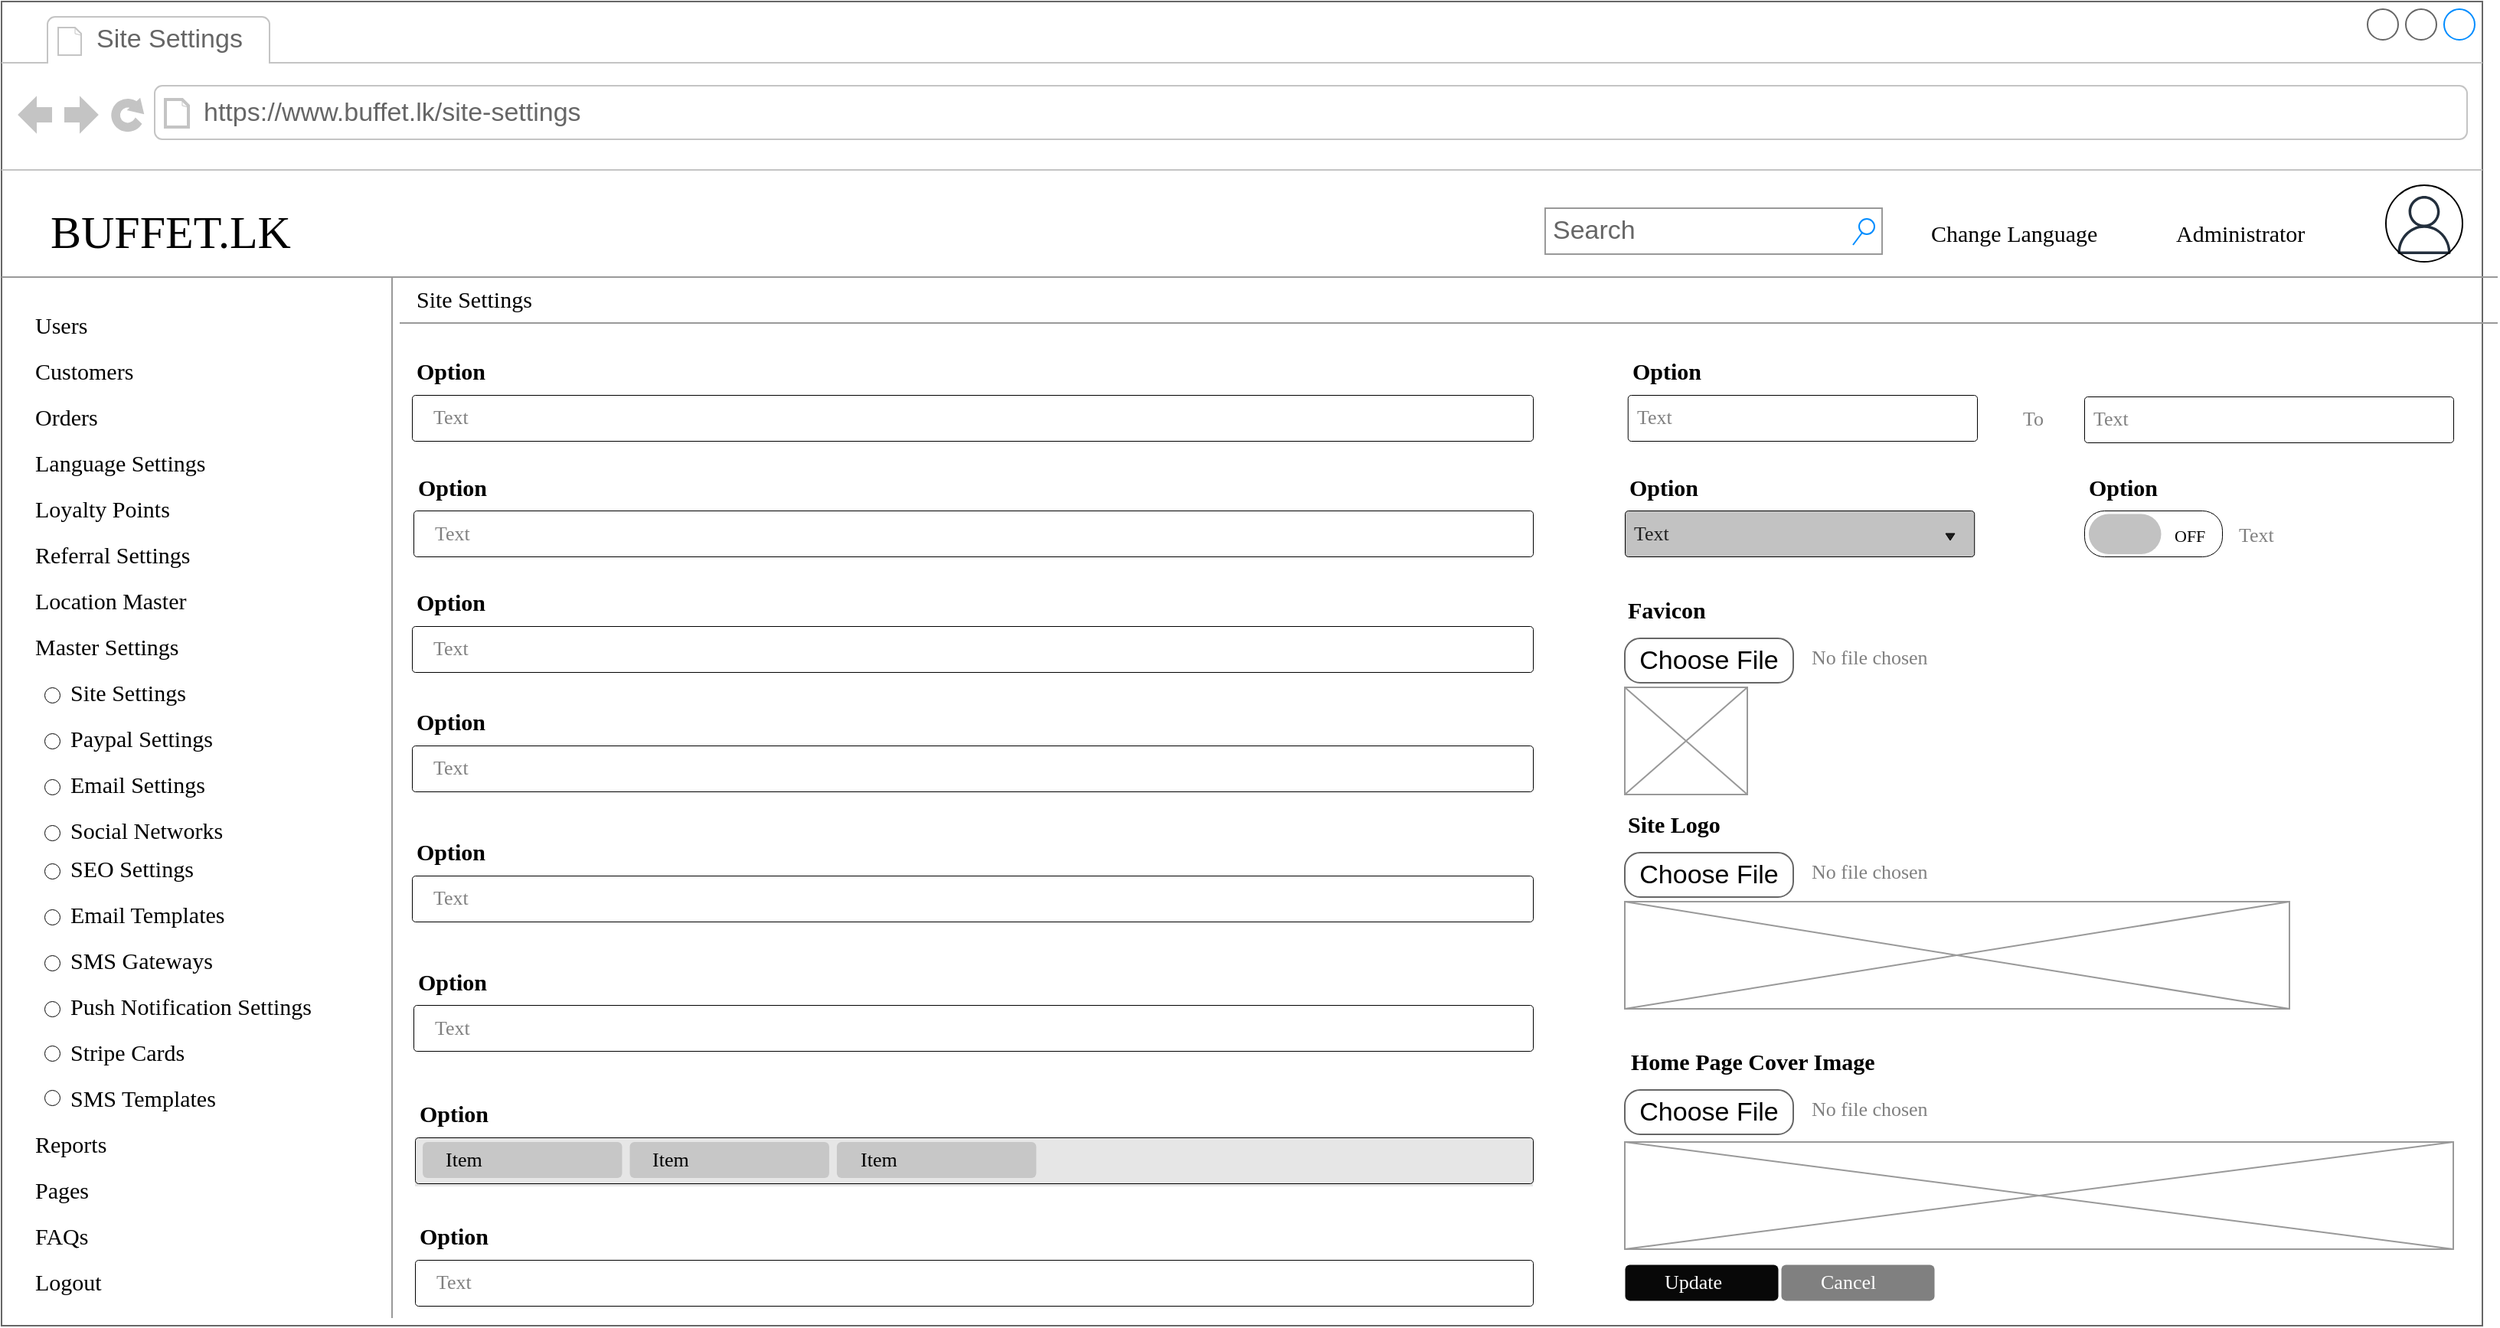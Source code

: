 <mxfile version="16.5.2" type="github" pages="2">
  <diagram name="Page-1" id="2cc2dc42-3aac-f2a9-1cec-7a8b7cbee084">
    <mxGraphModel dx="2370" dy="1257" grid="1" gridSize="10" guides="1" tooltips="1" connect="1" arrows="1" fold="1" page="1" pageScale="1" pageWidth="1600" pageHeight="900" background="none" math="0" shadow="0">
      <root>
        <mxCell id="0" />
        <mxCell id="1" parent="0" />
        <mxCell id="7026571954dc6520-1" value="" style="strokeWidth=1;shadow=0;dashed=0;align=center;html=1;shape=mxgraph.mockup.containers.browserWindow;rSize=0;strokeColor=#666666;mainText=,;recursiveResize=0;rounded=0;labelBackgroundColor=none;fontFamily=Verdana;fontSize=12" parent="1" vertex="1">
          <mxGeometry x="40" y="15" width="1620" height="865" as="geometry" />
        </mxCell>
        <mxCell id="7026571954dc6520-2" value="Site Settings" style="strokeWidth=1;shadow=0;dashed=0;align=center;html=1;shape=mxgraph.mockup.containers.anchor;fontSize=17;fontColor=#666666;align=left;" parent="7026571954dc6520-1" vertex="1">
          <mxGeometry x="60" y="12" width="110" height="26" as="geometry" />
        </mxCell>
        <mxCell id="7026571954dc6520-3" value="https://www.buffet.lk/site-settings" style="strokeWidth=1;shadow=0;dashed=0;align=center;html=1;shape=mxgraph.mockup.containers.anchor;rSize=0;fontSize=17;fontColor=#666666;align=left;" parent="7026571954dc6520-1" vertex="1">
          <mxGeometry x="130" y="60" width="250" height="26" as="geometry" />
        </mxCell>
        <mxCell id="7026571954dc6520-4" value="BUFFET.LK" style="text;html=1;points=[];align=left;verticalAlign=top;spacingTop=-4;fontSize=30;fontFamily=Verdana" parent="7026571954dc6520-1" vertex="1">
          <mxGeometry x="30" y="130" width="170" height="50" as="geometry" />
        </mxCell>
        <mxCell id="7026571954dc6520-6" value="Change Language" style="text;html=1;points=[];align=left;verticalAlign=top;spacingTop=-4;fontSize=15;fontFamily=Verdana" parent="7026571954dc6520-1" vertex="1">
          <mxGeometry x="1258" y="140" width="170" height="30" as="geometry" />
        </mxCell>
        <mxCell id="7026571954dc6520-10" value="Administrator" style="text;html=1;points=[];align=left;verticalAlign=top;spacingTop=-4;fontSize=15;fontFamily=Verdana" parent="7026571954dc6520-1" vertex="1">
          <mxGeometry x="1418" y="140" width="170" height="30" as="geometry" />
        </mxCell>
        <mxCell id="7026571954dc6520-14" value="Search" style="strokeWidth=1;shadow=0;dashed=0;align=center;html=1;shape=mxgraph.mockup.forms.searchBox;strokeColor=#999999;mainText=;strokeColor2=#008cff;fontColor=#666666;fontSize=17;align=left;spacingLeft=3;rounded=0;labelBackgroundColor=none;" parent="7026571954dc6520-1" vertex="1">
          <mxGeometry x="1008" y="135" width="220" height="30" as="geometry" />
        </mxCell>
        <mxCell id="7026571954dc6520-15" value="" style="verticalLabelPosition=bottom;shadow=0;dashed=0;align=center;html=1;verticalAlign=top;strokeWidth=1;shape=mxgraph.mockup.markup.line;strokeColor=#999999;rounded=0;labelBackgroundColor=none;fillColor=#ffffff;fontFamily=Verdana;fontSize=12;fontColor=#000000;" parent="7026571954dc6520-1" vertex="1">
          <mxGeometry y="170" width="1630" height="20" as="geometry" />
        </mxCell>
        <mxCell id="7026571954dc6520-16" value="Users" style="text;html=1;points=[];align=left;verticalAlign=top;spacingTop=-4;fontSize=15;fontFamily=Verdana" parent="7026571954dc6520-1" vertex="1">
          <mxGeometry x="20" y="200" width="210" height="30" as="geometry" />
        </mxCell>
        <mxCell id="7026571954dc6520-21" value="" style="verticalLabelPosition=bottom;shadow=0;dashed=0;align=center;html=1;verticalAlign=top;strokeWidth=1;shape=mxgraph.mockup.markup.line;strokeColor=#999999;rounded=0;labelBackgroundColor=none;fillColor=#ffffff;fontFamily=Verdana;fontSize=12;fontColor=#000000;rotation=-90;" parent="7026571954dc6520-1" vertex="1">
          <mxGeometry x="-85" y="510" width="680" height="20" as="geometry" />
        </mxCell>
        <mxCell id="7026571954dc6520-22" value="" style="verticalLabelPosition=bottom;shadow=0;dashed=0;align=center;html=1;verticalAlign=top;strokeWidth=1;shape=mxgraph.mockup.graphics.simpleIcon;strokeColor=#999999;fillColor=#ffffff;rounded=0;labelBackgroundColor=none;fontFamily=Verdana;fontSize=12;fontColor=#000000;" parent="7026571954dc6520-1" vertex="1">
          <mxGeometry x="1060" y="745" width="541" height="70" as="geometry" />
        </mxCell>
        <mxCell id="ANbJGIZtzcR_OAR0ISue-6" value="" style="sketch=0;outlineConnect=0;fontColor=#232F3E;gradientColor=none;fillColor=#232F3D;strokeColor=none;dashed=0;verticalLabelPosition=bottom;verticalAlign=top;align=center;html=1;fontSize=12;fontStyle=0;aspect=fixed;pointerEvents=1;shape=mxgraph.aws4.user;" vertex="1" parent="7026571954dc6520-1">
          <mxGeometry x="1563" y="127" width="38" height="38" as="geometry" />
        </mxCell>
        <mxCell id="ANbJGIZtzcR_OAR0ISue-4" value="" style="ellipse;whiteSpace=wrap;html=1;aspect=fixed;fillColor=none;" vertex="1" parent="7026571954dc6520-1">
          <mxGeometry x="1557" y="120" width="50" height="50" as="geometry" />
        </mxCell>
        <mxCell id="ANbJGIZtzcR_OAR0ISue-7" value="Customers" style="text;html=1;points=[];align=left;verticalAlign=top;spacingTop=-4;fontSize=15;fontFamily=Verdana" vertex="1" parent="7026571954dc6520-1">
          <mxGeometry x="20" y="230" width="210" height="30" as="geometry" />
        </mxCell>
        <mxCell id="ANbJGIZtzcR_OAR0ISue-8" value="Orders" style="text;html=1;points=[];align=left;verticalAlign=top;spacingTop=-4;fontSize=15;fontFamily=Verdana" vertex="1" parent="7026571954dc6520-1">
          <mxGeometry x="20" y="260" width="210" height="30" as="geometry" />
        </mxCell>
        <mxCell id="ANbJGIZtzcR_OAR0ISue-9" value="Language Settings" style="text;html=1;points=[];align=left;verticalAlign=top;spacingTop=-4;fontSize=15;fontFamily=Verdana" vertex="1" parent="7026571954dc6520-1">
          <mxGeometry x="20" y="290" width="210" height="30" as="geometry" />
        </mxCell>
        <mxCell id="ANbJGIZtzcR_OAR0ISue-10" value="Loyalty Points" style="text;html=1;points=[];align=left;verticalAlign=top;spacingTop=-4;fontSize=15;fontFamily=Verdana" vertex="1" parent="7026571954dc6520-1">
          <mxGeometry x="20" y="320" width="210" height="30" as="geometry" />
        </mxCell>
        <mxCell id="ANbJGIZtzcR_OAR0ISue-11" value="Referral Settings" style="text;html=1;points=[];align=left;verticalAlign=top;spacingTop=-4;fontSize=15;fontFamily=Verdana" vertex="1" parent="7026571954dc6520-1">
          <mxGeometry x="20" y="350" width="210" height="30" as="geometry" />
        </mxCell>
        <mxCell id="ANbJGIZtzcR_OAR0ISue-12" value="Location Master" style="text;html=1;points=[];align=left;verticalAlign=top;spacingTop=-4;fontSize=15;fontFamily=Verdana" vertex="1" parent="7026571954dc6520-1">
          <mxGeometry x="20" y="380" width="210" height="30" as="geometry" />
        </mxCell>
        <mxCell id="ANbJGIZtzcR_OAR0ISue-13" value="Social Networks" style="text;html=1;points=[];align=left;verticalAlign=top;spacingTop=-4;fontSize=15;fontFamily=Verdana" vertex="1" parent="7026571954dc6520-1">
          <mxGeometry x="43" y="530" width="210" height="30" as="geometry" />
        </mxCell>
        <mxCell id="ANbJGIZtzcR_OAR0ISue-14" value="Email Settings" style="text;html=1;points=[];align=left;verticalAlign=top;spacingTop=-4;fontSize=15;fontFamily=Verdana" vertex="1" parent="7026571954dc6520-1">
          <mxGeometry x="43" y="500" width="210" height="30" as="geometry" />
        </mxCell>
        <mxCell id="ANbJGIZtzcR_OAR0ISue-15" value="Paypal Settings" style="text;html=1;points=[];align=left;verticalAlign=top;spacingTop=-4;fontSize=15;fontFamily=Verdana" vertex="1" parent="7026571954dc6520-1">
          <mxGeometry x="43" y="470" width="210" height="30" as="geometry" />
        </mxCell>
        <mxCell id="ANbJGIZtzcR_OAR0ISue-16" value="Site Settings" style="text;html=1;points=[];align=left;verticalAlign=top;spacingTop=-4;fontSize=15;fontFamily=Verdana" vertex="1" parent="7026571954dc6520-1">
          <mxGeometry x="43" y="440" width="210" height="30" as="geometry" />
        </mxCell>
        <mxCell id="ANbJGIZtzcR_OAR0ISue-17" value="Master Settings" style="text;html=1;points=[];align=left;verticalAlign=top;spacingTop=-4;fontSize=15;fontFamily=Verdana" vertex="1" parent="7026571954dc6520-1">
          <mxGeometry x="20" y="410" width="210" height="30" as="geometry" />
        </mxCell>
        <mxCell id="ANbJGIZtzcR_OAR0ISue-18" value="SEO Settings" style="text;html=1;points=[];align=left;verticalAlign=top;spacingTop=-4;fontSize=15;fontFamily=Verdana" vertex="1" parent="7026571954dc6520-1">
          <mxGeometry x="43" y="555" width="210" height="30" as="geometry" />
        </mxCell>
        <mxCell id="ANbJGIZtzcR_OAR0ISue-19" value="SMS Templates" style="text;html=1;points=[];align=left;verticalAlign=top;spacingTop=-4;fontSize=15;fontFamily=Verdana" vertex="1" parent="7026571954dc6520-1">
          <mxGeometry x="43" y="705" width="210" height="30" as="geometry" />
        </mxCell>
        <mxCell id="ANbJGIZtzcR_OAR0ISue-20" value="Stripe Cards" style="text;html=1;points=[];align=left;verticalAlign=top;spacingTop=-4;fontSize=15;fontFamily=Verdana" vertex="1" parent="7026571954dc6520-1">
          <mxGeometry x="43" y="675" width="210" height="30" as="geometry" />
        </mxCell>
        <mxCell id="ANbJGIZtzcR_OAR0ISue-21" value="Push Notification Settings" style="text;html=1;points=[];align=left;verticalAlign=top;spacingTop=-4;fontSize=15;fontFamily=Verdana" vertex="1" parent="7026571954dc6520-1">
          <mxGeometry x="43" y="645" width="210" height="30" as="geometry" />
        </mxCell>
        <mxCell id="ANbJGIZtzcR_OAR0ISue-22" value="SMS Gateways" style="text;html=1;points=[];align=left;verticalAlign=top;spacingTop=-4;fontSize=15;fontFamily=Verdana" vertex="1" parent="7026571954dc6520-1">
          <mxGeometry x="43" y="615" width="210" height="30" as="geometry" />
        </mxCell>
        <mxCell id="ANbJGIZtzcR_OAR0ISue-23" value="Email Templates" style="text;html=1;points=[];align=left;verticalAlign=top;spacingTop=-4;fontSize=15;fontFamily=Verdana" vertex="1" parent="7026571954dc6520-1">
          <mxGeometry x="43" y="585" width="210" height="30" as="geometry" />
        </mxCell>
        <mxCell id="ANbJGIZtzcR_OAR0ISue-24" value="Reports" style="text;html=1;points=[];align=left;verticalAlign=top;spacingTop=-4;fontSize=15;fontFamily=Verdana" vertex="1" parent="7026571954dc6520-1">
          <mxGeometry x="20" y="735" width="210" height="30" as="geometry" />
        </mxCell>
        <mxCell id="ANbJGIZtzcR_OAR0ISue-27" value="Logout" style="text;html=1;points=[];align=left;verticalAlign=top;spacingTop=-4;fontSize=15;fontFamily=Verdana" vertex="1" parent="7026571954dc6520-1">
          <mxGeometry x="20" y="825" width="210" height="30" as="geometry" />
        </mxCell>
        <mxCell id="ANbJGIZtzcR_OAR0ISue-28" value="FAQs" style="text;html=1;points=[];align=left;verticalAlign=top;spacingTop=-4;fontSize=15;fontFamily=Verdana" vertex="1" parent="7026571954dc6520-1">
          <mxGeometry x="20" y="795" width="210" height="30" as="geometry" />
        </mxCell>
        <mxCell id="ANbJGIZtzcR_OAR0ISue-29" value="Pages" style="text;html=1;points=[];align=left;verticalAlign=top;spacingTop=-4;fontSize=15;fontFamily=Verdana" vertex="1" parent="7026571954dc6520-1">
          <mxGeometry x="20" y="765" width="210" height="30" as="geometry" />
        </mxCell>
        <mxCell id="ANbJGIZtzcR_OAR0ISue-30" value="" style="ellipse;whiteSpace=wrap;html=1;aspect=fixed;fillColor=default;strokeWidth=0.5;" vertex="1" parent="7026571954dc6520-1">
          <mxGeometry x="28" y="448" width="10" height="10" as="geometry" />
        </mxCell>
        <mxCell id="ANbJGIZtzcR_OAR0ISue-31" value="" style="ellipse;whiteSpace=wrap;html=1;aspect=fixed;fillColor=default;strokeWidth=0.5;" vertex="1" parent="7026571954dc6520-1">
          <mxGeometry x="28" y="478" width="10" height="10" as="geometry" />
        </mxCell>
        <mxCell id="ANbJGIZtzcR_OAR0ISue-32" value="" style="ellipse;whiteSpace=wrap;html=1;aspect=fixed;fillColor=default;strokeWidth=0.5;" vertex="1" parent="7026571954dc6520-1">
          <mxGeometry x="28" y="508" width="10" height="10" as="geometry" />
        </mxCell>
        <mxCell id="ANbJGIZtzcR_OAR0ISue-33" value="" style="ellipse;whiteSpace=wrap;html=1;aspect=fixed;fillColor=default;strokeWidth=0.5;" vertex="1" parent="7026571954dc6520-1">
          <mxGeometry x="28" y="538" width="10" height="10" as="geometry" />
        </mxCell>
        <mxCell id="ANbJGIZtzcR_OAR0ISue-34" value="" style="ellipse;whiteSpace=wrap;html=1;aspect=fixed;fillColor=default;strokeWidth=0.5;" vertex="1" parent="7026571954dc6520-1">
          <mxGeometry x="28" y="563" width="10" height="10" as="geometry" />
        </mxCell>
        <mxCell id="ANbJGIZtzcR_OAR0ISue-35" value="" style="ellipse;whiteSpace=wrap;html=1;aspect=fixed;fillColor=default;strokeWidth=0.5;" vertex="1" parent="7026571954dc6520-1">
          <mxGeometry x="28" y="593" width="10" height="10" as="geometry" />
        </mxCell>
        <mxCell id="ANbJGIZtzcR_OAR0ISue-36" value="" style="ellipse;whiteSpace=wrap;html=1;aspect=fixed;fillColor=default;strokeWidth=0.5;" vertex="1" parent="7026571954dc6520-1">
          <mxGeometry x="28" y="623" width="10" height="10" as="geometry" />
        </mxCell>
        <mxCell id="ANbJGIZtzcR_OAR0ISue-37" value="" style="ellipse;whiteSpace=wrap;html=1;aspect=fixed;fillColor=default;strokeWidth=0.5;" vertex="1" parent="7026571954dc6520-1">
          <mxGeometry x="28" y="653" width="10" height="10" as="geometry" />
        </mxCell>
        <mxCell id="ANbJGIZtzcR_OAR0ISue-38" value="" style="ellipse;whiteSpace=wrap;html=1;aspect=fixed;fillColor=default;strokeWidth=0.5;" vertex="1" parent="7026571954dc6520-1">
          <mxGeometry x="28" y="682" width="10" height="10" as="geometry" />
        </mxCell>
        <mxCell id="ANbJGIZtzcR_OAR0ISue-39" value="" style="ellipse;whiteSpace=wrap;html=1;aspect=fixed;fillColor=default;strokeWidth=0.5;" vertex="1" parent="7026571954dc6520-1">
          <mxGeometry x="28" y="711" width="10" height="10" as="geometry" />
        </mxCell>
        <mxCell id="ANbJGIZtzcR_OAR0ISue-40" value="" style="verticalLabelPosition=bottom;shadow=0;dashed=0;align=center;html=1;verticalAlign=top;strokeWidth=1;shape=mxgraph.mockup.markup.line;strokeColor=#999999;rounded=0;labelBackgroundColor=none;fillColor=#ffffff;fontFamily=Verdana;fontSize=12;fontColor=#000000;" vertex="1" parent="7026571954dc6520-1">
          <mxGeometry x="260" y="200" width="1370" height="20" as="geometry" />
        </mxCell>
        <mxCell id="ANbJGIZtzcR_OAR0ISue-41" value="Site Settings" style="text;html=1;points=[];align=left;verticalAlign=top;spacingTop=-4;fontSize=15;fontFamily=Verdana" vertex="1" parent="7026571954dc6520-1">
          <mxGeometry x="269" y="183" width="170" height="30" as="geometry" />
        </mxCell>
        <mxCell id="ANbJGIZtzcR_OAR0ISue-46" value="" style="group" vertex="1" connectable="0" parent="7026571954dc6520-1">
          <mxGeometry x="268" y="230" width="732" height="59" as="geometry" />
        </mxCell>
        <mxCell id="ANbJGIZtzcR_OAR0ISue-42" value="&lt;b&gt;Option&lt;/b&gt;" style="text;html=1;points=[];align=left;verticalAlign=top;spacingTop=-4;fontSize=15;fontFamily=Verdana" vertex="1" parent="ANbJGIZtzcR_OAR0ISue-46">
          <mxGeometry x="1.179" width="200.386" height="30" as="geometry" />
        </mxCell>
        <mxCell id="ANbJGIZtzcR_OAR0ISue-45" value="" style="group" vertex="1" connectable="0" parent="ANbJGIZtzcR_OAR0ISue-46">
          <mxGeometry y="27" width="732" height="32" as="geometry" />
        </mxCell>
        <mxCell id="ANbJGIZtzcR_OAR0ISue-43" value="" style="rounded=1;whiteSpace=wrap;html=1;strokeWidth=0.5;fillColor=none;arcSize=7;" vertex="1" parent="ANbJGIZtzcR_OAR0ISue-45">
          <mxGeometry width="732" height="30" as="geometry" />
        </mxCell>
        <mxCell id="ANbJGIZtzcR_OAR0ISue-44" value="&lt;font style=&quot;font-size: 13px&quot; color=&quot;#808080&quot;&gt;Text&lt;/font&gt;" style="text;html=1;points=[];align=left;verticalAlign=top;spacingTop=-4;fontSize=15;fontFamily=Verdana" vertex="1" parent="ANbJGIZtzcR_OAR0ISue-45">
          <mxGeometry x="11.787" y="2" width="200.386" height="30" as="geometry" />
        </mxCell>
        <mxCell id="ANbJGIZtzcR_OAR0ISue-47" value="" style="group" vertex="1" connectable="0" parent="7026571954dc6520-1">
          <mxGeometry x="269" y="305.5" width="731" height="59" as="geometry" />
        </mxCell>
        <mxCell id="ANbJGIZtzcR_OAR0ISue-48" value="&lt;b&gt;Option&lt;/b&gt;" style="text;html=1;points=[];align=left;verticalAlign=top;spacingTop=-4;fontSize=15;fontFamily=Verdana" vertex="1" parent="ANbJGIZtzcR_OAR0ISue-47">
          <mxGeometry x="1.177" width="200.113" height="30" as="geometry" />
        </mxCell>
        <mxCell id="ANbJGIZtzcR_OAR0ISue-49" value="" style="group" vertex="1" connectable="0" parent="ANbJGIZtzcR_OAR0ISue-47">
          <mxGeometry y="27" width="731.0" height="32" as="geometry" />
        </mxCell>
        <mxCell id="ANbJGIZtzcR_OAR0ISue-50" value="" style="rounded=1;whiteSpace=wrap;html=1;strokeWidth=0.5;fillColor=none;arcSize=7;" vertex="1" parent="ANbJGIZtzcR_OAR0ISue-49">
          <mxGeometry width="731.0" height="30" as="geometry" />
        </mxCell>
        <mxCell id="ANbJGIZtzcR_OAR0ISue-51" value="&lt;font style=&quot;font-size: 13px&quot; color=&quot;#808080&quot;&gt;Text&lt;/font&gt;" style="text;html=1;points=[];align=left;verticalAlign=top;spacingTop=-4;fontSize=15;fontFamily=Verdana" vertex="1" parent="ANbJGIZtzcR_OAR0ISue-49">
          <mxGeometry x="11.771" y="2" width="200.113" height="30" as="geometry" />
        </mxCell>
        <mxCell id="ANbJGIZtzcR_OAR0ISue-52" value="" style="group" vertex="1" connectable="0" parent="7026571954dc6520-1">
          <mxGeometry x="268" y="381" width="732" height="59" as="geometry" />
        </mxCell>
        <mxCell id="ANbJGIZtzcR_OAR0ISue-53" value="&lt;b&gt;Option&lt;/b&gt;" style="text;html=1;points=[];align=left;verticalAlign=top;spacingTop=-4;fontSize=15;fontFamily=Verdana" vertex="1" parent="ANbJGIZtzcR_OAR0ISue-52">
          <mxGeometry x="1.179" width="200.386" height="30" as="geometry" />
        </mxCell>
        <mxCell id="ANbJGIZtzcR_OAR0ISue-54" value="" style="group" vertex="1" connectable="0" parent="ANbJGIZtzcR_OAR0ISue-52">
          <mxGeometry y="27" width="732.0" height="32" as="geometry" />
        </mxCell>
        <mxCell id="ANbJGIZtzcR_OAR0ISue-55" value="" style="rounded=1;whiteSpace=wrap;html=1;strokeWidth=0.5;fillColor=none;arcSize=7;" vertex="1" parent="ANbJGIZtzcR_OAR0ISue-54">
          <mxGeometry width="732.0" height="30" as="geometry" />
        </mxCell>
        <mxCell id="ANbJGIZtzcR_OAR0ISue-56" value="&lt;font style=&quot;font-size: 13px&quot; color=&quot;#808080&quot;&gt;Text&lt;/font&gt;" style="text;html=1;points=[];align=left;verticalAlign=top;spacingTop=-4;fontSize=15;fontFamily=Verdana" vertex="1" parent="ANbJGIZtzcR_OAR0ISue-54">
          <mxGeometry x="11.787" y="2" width="200.386" height="30" as="geometry" />
        </mxCell>
        <mxCell id="ANbJGIZtzcR_OAR0ISue-57" value="" style="group" vertex="1" connectable="0" parent="7026571954dc6520-1">
          <mxGeometry x="268" y="459" width="732" height="59" as="geometry" />
        </mxCell>
        <mxCell id="ANbJGIZtzcR_OAR0ISue-58" value="&lt;b&gt;Option&lt;/b&gt;" style="text;html=1;points=[];align=left;verticalAlign=top;spacingTop=-4;fontSize=15;fontFamily=Verdana" vertex="1" parent="ANbJGIZtzcR_OAR0ISue-57">
          <mxGeometry x="1.179" width="200.386" height="30" as="geometry" />
        </mxCell>
        <mxCell id="ANbJGIZtzcR_OAR0ISue-59" value="" style="group" vertex="1" connectable="0" parent="ANbJGIZtzcR_OAR0ISue-57">
          <mxGeometry y="27" width="732.0" height="32" as="geometry" />
        </mxCell>
        <mxCell id="ANbJGIZtzcR_OAR0ISue-60" value="" style="rounded=1;whiteSpace=wrap;html=1;strokeWidth=0.5;fillColor=none;arcSize=7;" vertex="1" parent="ANbJGIZtzcR_OAR0ISue-59">
          <mxGeometry width="732.0" height="30" as="geometry" />
        </mxCell>
        <mxCell id="ANbJGIZtzcR_OAR0ISue-61" value="&lt;font style=&quot;font-size: 13px&quot; color=&quot;#808080&quot;&gt;Text&lt;/font&gt;" style="text;html=1;points=[];align=left;verticalAlign=top;spacingTop=-4;fontSize=15;fontFamily=Verdana" vertex="1" parent="ANbJGIZtzcR_OAR0ISue-59">
          <mxGeometry x="11.787" y="2" width="200.386" height="30" as="geometry" />
        </mxCell>
        <mxCell id="ANbJGIZtzcR_OAR0ISue-62" value="" style="group" vertex="1" connectable="0" parent="7026571954dc6520-1">
          <mxGeometry x="268" y="544" width="732" height="59" as="geometry" />
        </mxCell>
        <mxCell id="ANbJGIZtzcR_OAR0ISue-63" value="&lt;b&gt;Option&lt;/b&gt;" style="text;html=1;points=[];align=left;verticalAlign=top;spacingTop=-4;fontSize=15;fontFamily=Verdana" vertex="1" parent="ANbJGIZtzcR_OAR0ISue-62">
          <mxGeometry x="1.179" width="200.386" height="30" as="geometry" />
        </mxCell>
        <mxCell id="ANbJGIZtzcR_OAR0ISue-64" value="" style="group" vertex="1" connectable="0" parent="ANbJGIZtzcR_OAR0ISue-62">
          <mxGeometry y="27" width="732.0" height="32" as="geometry" />
        </mxCell>
        <mxCell id="ANbJGIZtzcR_OAR0ISue-65" value="" style="rounded=1;whiteSpace=wrap;html=1;strokeWidth=0.5;fillColor=none;arcSize=7;" vertex="1" parent="ANbJGIZtzcR_OAR0ISue-64">
          <mxGeometry width="732.0" height="30" as="geometry" />
        </mxCell>
        <mxCell id="ANbJGIZtzcR_OAR0ISue-66" value="&lt;font style=&quot;font-size: 13px&quot; color=&quot;#808080&quot;&gt;Text&lt;/font&gt;" style="text;html=1;points=[];align=left;verticalAlign=top;spacingTop=-4;fontSize=15;fontFamily=Verdana" vertex="1" parent="ANbJGIZtzcR_OAR0ISue-64">
          <mxGeometry x="11.787" y="2" width="200.386" height="30" as="geometry" />
        </mxCell>
        <mxCell id="ANbJGIZtzcR_OAR0ISue-67" value="" style="group" vertex="1" connectable="0" parent="7026571954dc6520-1">
          <mxGeometry x="269" y="628.5" width="731" height="59" as="geometry" />
        </mxCell>
        <mxCell id="ANbJGIZtzcR_OAR0ISue-68" value="&lt;b&gt;Option&lt;/b&gt;" style="text;html=1;points=[];align=left;verticalAlign=top;spacingTop=-4;fontSize=15;fontFamily=Verdana" vertex="1" parent="ANbJGIZtzcR_OAR0ISue-67">
          <mxGeometry x="1.177" width="200.113" height="30" as="geometry" />
        </mxCell>
        <mxCell id="ANbJGIZtzcR_OAR0ISue-69" value="" style="group" vertex="1" connectable="0" parent="ANbJGIZtzcR_OAR0ISue-67">
          <mxGeometry y="27" width="731.0" height="32" as="geometry" />
        </mxCell>
        <mxCell id="ANbJGIZtzcR_OAR0ISue-70" value="" style="rounded=1;whiteSpace=wrap;html=1;strokeWidth=0.5;fillColor=none;arcSize=7;" vertex="1" parent="ANbJGIZtzcR_OAR0ISue-69">
          <mxGeometry width="731.0" height="30" as="geometry" />
        </mxCell>
        <mxCell id="ANbJGIZtzcR_OAR0ISue-71" value="&lt;font style=&quot;font-size: 13px&quot; color=&quot;#808080&quot;&gt;Text&lt;/font&gt;" style="text;html=1;points=[];align=left;verticalAlign=top;spacingTop=-4;fontSize=15;fontFamily=Verdana" vertex="1" parent="ANbJGIZtzcR_OAR0ISue-69">
          <mxGeometry x="11.771" y="2" width="200.113" height="30" as="geometry" />
        </mxCell>
        <mxCell id="ANbJGIZtzcR_OAR0ISue-72" value="" style="group;fillColor=default;container=0;" vertex="1" connectable="0" parent="7026571954dc6520-1">
          <mxGeometry x="270" y="715" width="730" height="68" as="geometry" />
        </mxCell>
        <mxCell id="ANbJGIZtzcR_OAR0ISue-77" value="" style="group" vertex="1" connectable="0" parent="7026571954dc6520-1">
          <mxGeometry x="270" y="795" width="730" height="59" as="geometry" />
        </mxCell>
        <mxCell id="ANbJGIZtzcR_OAR0ISue-78" value="&lt;b&gt;Option&lt;/b&gt;" style="text;html=1;points=[];align=left;verticalAlign=top;spacingTop=-4;fontSize=15;fontFamily=Verdana" vertex="1" parent="ANbJGIZtzcR_OAR0ISue-77">
          <mxGeometry x="1.176" width="199.839" height="30" as="geometry" />
        </mxCell>
        <mxCell id="ANbJGIZtzcR_OAR0ISue-79" value="" style="group" vertex="1" connectable="0" parent="ANbJGIZtzcR_OAR0ISue-77">
          <mxGeometry y="27" width="730.0" height="32" as="geometry" />
        </mxCell>
        <mxCell id="ANbJGIZtzcR_OAR0ISue-80" value="" style="rounded=1;whiteSpace=wrap;html=1;strokeWidth=0.5;fillColor=none;arcSize=7;" vertex="1" parent="ANbJGIZtzcR_OAR0ISue-79">
          <mxGeometry width="730.0" height="30" as="geometry" />
        </mxCell>
        <mxCell id="ANbJGIZtzcR_OAR0ISue-81" value="&lt;font style=&quot;font-size: 13px&quot; color=&quot;#808080&quot;&gt;Text&lt;/font&gt;" style="text;html=1;points=[];align=left;verticalAlign=top;spacingTop=-4;fontSize=15;fontFamily=Verdana" vertex="1" parent="ANbJGIZtzcR_OAR0ISue-79">
          <mxGeometry x="11.755" y="2" width="199.839" height="30" as="geometry" />
        </mxCell>
        <mxCell id="Xwb90HfcSQhMZAElpGEc-1" value="Choose File" style="strokeWidth=1;shadow=0;dashed=0;align=center;html=1;shape=mxgraph.mockup.buttons.button;strokeColor=#666666;mainText=;buttonStyle=round;fontSize=17;fontStyle=0;fillColor=none;whiteSpace=wrap;rounded=0;labelBackgroundColor=none;" vertex="1" parent="7026571954dc6520-1">
          <mxGeometry x="1060" y="711" width="110" height="29" as="geometry" />
        </mxCell>
        <mxCell id="Xwb90HfcSQhMZAElpGEc-2" value="&lt;font style=&quot;font-size: 13px&quot; color=&quot;#808080&quot;&gt;No file chosen&lt;/font&gt;" style="text;html=1;points=[];align=left;verticalAlign=top;spacingTop=-4;fontSize=15;fontFamily=Verdana" vertex="1" parent="7026571954dc6520-1">
          <mxGeometry x="1179.995" y="711" width="199.839" height="30" as="geometry" />
        </mxCell>
        <mxCell id="Xwb90HfcSQhMZAElpGEc-4" value="" style="group" vertex="1" connectable="0" parent="7026571954dc6520-1">
          <mxGeometry x="1060" y="825" width="100" height="25" as="geometry" />
        </mxCell>
        <mxCell id="Xwb90HfcSQhMZAElpGEc-5" value="" style="rounded=1;whiteSpace=wrap;html=1;strokeWidth=0.5;fillColor=#080808;arcSize=13;strokeColor=none;" vertex="1" parent="Xwb90HfcSQhMZAElpGEc-4">
          <mxGeometry width="100" height="23.438" as="geometry" />
        </mxCell>
        <mxCell id="Xwb90HfcSQhMZAElpGEc-6" value="&lt;font style=&quot;font-size: 13px&quot; color=&quot;#ffffff&quot;&gt;Update&lt;/font&gt;" style="text;html=1;points=[];align=left;verticalAlign=top;spacingTop=-4;fontSize=15;fontFamily=Verdana" vertex="1" parent="Xwb90HfcSQhMZAElpGEc-4">
          <mxGeometry x="24.15" y="-1" width="53.69" height="23.44" as="geometry" />
        </mxCell>
        <mxCell id="Xwb90HfcSQhMZAElpGEc-9" value="" style="verticalLabelPosition=bottom;shadow=0;dashed=0;align=center;html=1;verticalAlign=top;strokeWidth=1;shape=mxgraph.mockup.graphics.simpleIcon;strokeColor=#999999;fillColor=#ffffff;rounded=0;labelBackgroundColor=none;fontFamily=Verdana;fontSize=12;fontColor=#000000;" vertex="1" parent="7026571954dc6520-1">
          <mxGeometry x="1060" y="588" width="434" height="70" as="geometry" />
        </mxCell>
        <mxCell id="Xwb90HfcSQhMZAElpGEc-10" value="Choose File" style="strokeWidth=1;shadow=0;dashed=0;align=center;html=1;shape=mxgraph.mockup.buttons.button;strokeColor=#666666;mainText=;buttonStyle=round;fontSize=17;fontStyle=0;fillColor=none;whiteSpace=wrap;rounded=0;labelBackgroundColor=none;" vertex="1" parent="7026571954dc6520-1">
          <mxGeometry x="1060" y="556" width="110" height="29" as="geometry" />
        </mxCell>
        <mxCell id="Xwb90HfcSQhMZAElpGEc-11" value="&lt;font style=&quot;font-size: 13px&quot; color=&quot;#808080&quot;&gt;No file chosen&lt;/font&gt;" style="text;html=1;points=[];align=left;verticalAlign=top;spacingTop=-4;fontSize=15;fontFamily=Verdana" vertex="1" parent="7026571954dc6520-1">
          <mxGeometry x="1179.995" y="556" width="199.839" height="30" as="geometry" />
        </mxCell>
        <mxCell id="Xwb90HfcSQhMZAElpGEc-12" value="&lt;b&gt;Home Page Cover Image&lt;/b&gt;" style="text;html=1;points=[];align=left;verticalAlign=top;spacingTop=-4;fontSize=15;fontFamily=Verdana" vertex="1" parent="7026571954dc6520-1">
          <mxGeometry x="1061.887" y="681" width="200.113" height="30" as="geometry" />
        </mxCell>
        <mxCell id="Xwb90HfcSQhMZAElpGEc-13" value="&lt;b&gt;Site Logo&lt;/b&gt;" style="text;html=1;points=[];align=left;verticalAlign=top;spacingTop=-4;fontSize=15;fontFamily=Verdana" vertex="1" parent="7026571954dc6520-1">
          <mxGeometry x="1059.997" y="526" width="200.113" height="30" as="geometry" />
        </mxCell>
        <mxCell id="Xwb90HfcSQhMZAElpGEc-14" value="&lt;b&gt;Favicon&lt;/b&gt;" style="text;html=1;points=[];align=left;verticalAlign=top;spacingTop=-4;fontSize=15;fontFamily=Verdana" vertex="1" parent="7026571954dc6520-1">
          <mxGeometry x="1059.997" y="386" width="200.113" height="30" as="geometry" />
        </mxCell>
        <mxCell id="Xwb90HfcSQhMZAElpGEc-15" value="Choose File" style="strokeWidth=1;shadow=0;dashed=0;align=center;html=1;shape=mxgraph.mockup.buttons.button;strokeColor=#666666;mainText=;buttonStyle=round;fontSize=17;fontStyle=0;fillColor=none;whiteSpace=wrap;rounded=0;labelBackgroundColor=none;" vertex="1" parent="7026571954dc6520-1">
          <mxGeometry x="1060" y="416" width="110" height="29" as="geometry" />
        </mxCell>
        <mxCell id="Xwb90HfcSQhMZAElpGEc-16" value="&lt;font style=&quot;font-size: 13px&quot; color=&quot;#808080&quot;&gt;No file chosen&lt;/font&gt;" style="text;html=1;points=[];align=left;verticalAlign=top;spacingTop=-4;fontSize=15;fontFamily=Verdana" vertex="1" parent="7026571954dc6520-1">
          <mxGeometry x="1179.995" y="416" width="199.839" height="30" as="geometry" />
        </mxCell>
        <mxCell id="Xwb90HfcSQhMZAElpGEc-17" value="" style="verticalLabelPosition=bottom;shadow=0;dashed=0;align=center;html=1;verticalAlign=top;strokeWidth=1;shape=mxgraph.mockup.graphics.simpleIcon;strokeColor=#999999;fillColor=#ffffff;rounded=0;labelBackgroundColor=none;fontFamily=Verdana;fontSize=12;fontColor=#000000;" vertex="1" parent="7026571954dc6520-1">
          <mxGeometry x="1060" y="448" width="80" height="70" as="geometry" />
        </mxCell>
        <mxCell id="Xwb90HfcSQhMZAElpGEc-19" value="&lt;b&gt;Option&lt;/b&gt;" style="text;html=1;points=[];align=left;verticalAlign=top;spacingTop=-4;fontSize=15;fontFamily=Verdana" vertex="1" parent="7026571954dc6520-1">
          <mxGeometry x="1062.615" y="230" width="123.188" height="30" as="geometry" />
        </mxCell>
        <mxCell id="Xwb90HfcSQhMZAElpGEc-20" value="" style="group" vertex="1" connectable="0" parent="7026571954dc6520-1">
          <mxGeometry x="1061.89" y="257" width="228.11" height="32" as="geometry" />
        </mxCell>
        <mxCell id="Xwb90HfcSQhMZAElpGEc-21" value="" style="rounded=1;whiteSpace=wrap;html=1;strokeWidth=0.5;fillColor=none;arcSize=7;" vertex="1" parent="Xwb90HfcSQhMZAElpGEc-20">
          <mxGeometry width="228.11" height="30" as="geometry" />
        </mxCell>
        <mxCell id="Xwb90HfcSQhMZAElpGEc-22" value="&lt;font style=&quot;font-size: 13px&quot; color=&quot;#808080&quot;&gt;Text&lt;/font&gt;" style="text;html=1;points=[];align=left;verticalAlign=top;spacingTop=-4;fontSize=15;fontFamily=Verdana" vertex="1" parent="Xwb90HfcSQhMZAElpGEc-20">
          <mxGeometry x="3.673" y="2" width="62.446" height="30" as="geometry" />
        </mxCell>
        <mxCell id="Xwb90HfcSQhMZAElpGEc-25" value="" style="group" vertex="1" connectable="0" parent="7026571954dc6520-1">
          <mxGeometry x="1360" y="258" width="241" height="32" as="geometry" />
        </mxCell>
        <mxCell id="Xwb90HfcSQhMZAElpGEc-26" value="" style="rounded=1;whiteSpace=wrap;html=1;strokeWidth=0.5;fillColor=none;arcSize=7;" vertex="1" parent="Xwb90HfcSQhMZAElpGEc-25">
          <mxGeometry width="241" height="30" as="geometry" />
        </mxCell>
        <mxCell id="Xwb90HfcSQhMZAElpGEc-27" value="&lt;font style=&quot;font-size: 13px&quot; color=&quot;#808080&quot;&gt;Text&lt;/font&gt;" style="text;html=1;points=[];align=left;verticalAlign=top;spacingTop=-4;fontSize=15;fontFamily=Verdana" vertex="1" parent="Xwb90HfcSQhMZAElpGEc-25">
          <mxGeometry x="3.881" y="2" width="65.974" height="30" as="geometry" />
        </mxCell>
        <mxCell id="Xwb90HfcSQhMZAElpGEc-29" value="&lt;font style=&quot;font-size: 13px&quot; color=&quot;#808080&quot;&gt;To&lt;/font&gt;" style="text;html=1;points=[];align=left;verticalAlign=top;spacingTop=-4;fontSize=15;fontFamily=Verdana" vertex="1" parent="7026571954dc6520-1">
          <mxGeometry x="1317.58" y="260" width="25.83" height="30" as="geometry" />
        </mxCell>
        <mxCell id="Xwb90HfcSQhMZAElpGEc-33" value="" style="group" vertex="1" connectable="0" parent="7026571954dc6520-1">
          <mxGeometry x="1060" y="332.5" width="228.11" height="32" as="geometry" />
        </mxCell>
        <mxCell id="Xwb90HfcSQhMZAElpGEc-34" value="" style="rounded=1;whiteSpace=wrap;html=1;strokeWidth=0.5;fillColor=#C2C2C2;arcSize=7;" vertex="1" parent="Xwb90HfcSQhMZAElpGEc-33">
          <mxGeometry width="228.11" height="30" as="geometry" />
        </mxCell>
        <mxCell id="Xwb90HfcSQhMZAElpGEc-35" value="&lt;font style=&quot;font-size: 13px&quot; color=&quot;#1f1f1f&quot;&gt;Text&lt;/font&gt;" style="text;html=1;points=[];align=left;verticalAlign=top;spacingTop=-4;fontSize=15;fontFamily=Verdana" vertex="1" parent="Xwb90HfcSQhMZAElpGEc-33">
          <mxGeometry x="3.673" y="2" width="62.446" height="30" as="geometry" />
        </mxCell>
        <mxCell id="Xwb90HfcSQhMZAElpGEc-37" value="" style="triangle;whiteSpace=wrap;html=1;fontSize=13;fontColor=#1F1F1F;strokeWidth=0.5;fillColor=#1C1C1C;rotation=90;strokeColor=default;" vertex="1" parent="Xwb90HfcSQhMZAElpGEc-33">
          <mxGeometry x="210" y="14" width="4.5" height="6" as="geometry" />
        </mxCell>
        <mxCell id="Xwb90HfcSQhMZAElpGEc-36" value="&lt;b&gt;Option&lt;/b&gt;" style="text;html=1;points=[];align=left;verticalAlign=top;spacingTop=-4;fontSize=15;fontFamily=Verdana" vertex="1" parent="7026571954dc6520-1">
          <mxGeometry x="1060.725" y="305.5" width="123.188" height="30" as="geometry" />
        </mxCell>
        <mxCell id="Xwb90HfcSQhMZAElpGEc-38" value="&lt;b&gt;Option&lt;/b&gt;" style="text;html=1;points=[];align=left;verticalAlign=top;spacingTop=-4;fontSize=15;fontFamily=Verdana" vertex="1" parent="7026571954dc6520-1">
          <mxGeometry x="1360.725" y="305.5" width="123.188" height="30" as="geometry" />
        </mxCell>
        <mxCell id="Xwb90HfcSQhMZAElpGEc-39" value="" style="group" vertex="1" connectable="0" parent="7026571954dc6520-1">
          <mxGeometry x="1360" y="332.5" width="93.88" height="33" as="geometry" />
        </mxCell>
        <mxCell id="Xwb90HfcSQhMZAElpGEc-40" value="" style="rounded=1;whiteSpace=wrap;html=1;strokeWidth=0.5;fillColor=none;arcSize=43;" vertex="1" parent="Xwb90HfcSQhMZAElpGEc-39">
          <mxGeometry width="90" height="30" as="geometry" />
        </mxCell>
        <mxCell id="Xwb90HfcSQhMZAElpGEc-64" value="" style="group" vertex="1" connectable="0" parent="Xwb90HfcSQhMZAElpGEc-39">
          <mxGeometry x="2.72" y="2" width="47.28" height="28" as="geometry" />
        </mxCell>
        <mxCell id="Xwb90HfcSQhMZAElpGEc-65" value="" style="rounded=1;whiteSpace=wrap;html=1;strokeWidth=0.5;fillColor=#C2C2C2;arcSize=50;strokeColor=none;" vertex="1" parent="Xwb90HfcSQhMZAElpGEc-64">
          <mxGeometry width="47.28" height="26.25" as="geometry" />
        </mxCell>
        <mxCell id="Xwb90HfcSQhMZAElpGEc-66" value="&lt;font style=&quot;font-size: 11px&quot; color=&quot;#030303&quot;&gt;OFF&lt;/font&gt;" style="text;html=1;points=[];align=left;verticalAlign=top;spacingTop=-4;fontSize=15;fontFamily=Verdana" vertex="1" parent="Xwb90HfcSQhMZAElpGEc-39">
          <mxGeometry x="56.689" y="3" width="24.638" height="30" as="geometry" />
        </mxCell>
        <mxCell id="Xwb90HfcSQhMZAElpGEc-44" value="" style="group" vertex="1" connectable="0" parent="7026571954dc6520-1">
          <mxGeometry x="1162" y="824" width="100" height="24.438" as="geometry" />
        </mxCell>
        <mxCell id="Xwb90HfcSQhMZAElpGEc-7" value="" style="rounded=1;whiteSpace=wrap;html=1;strokeWidth=0.5;fillColor=#808080;arcSize=13;strokeColor=none;" vertex="1" parent="Xwb90HfcSQhMZAElpGEc-44">
          <mxGeometry y="1" width="100" height="23.438" as="geometry" />
        </mxCell>
        <mxCell id="Xwb90HfcSQhMZAElpGEc-8" value="&lt;font style=&quot;font-size: 13px&quot; color=&quot;#ffffff&quot;&gt;Cancel&lt;/font&gt;" style="text;html=1;points=[];align=left;verticalAlign=top;spacingTop=-4;fontSize=15;fontFamily=Verdana" vertex="1" parent="Xwb90HfcSQhMZAElpGEc-44">
          <mxGeometry x="24.15" width="53.69" height="23.44" as="geometry" />
        </mxCell>
        <mxCell id="ANbJGIZtzcR_OAR0ISue-73" value="&lt;b&gt;Option&lt;/b&gt;" style="text;html=1;points=[];align=left;verticalAlign=top;spacingTop=-4;fontSize=15;fontFamily=Verdana" vertex="1" parent="7026571954dc6520-1">
          <mxGeometry x="271.176" y="715" width="199.839" height="30" as="geometry" />
        </mxCell>
        <mxCell id="ANbJGIZtzcR_OAR0ISue-74" value="" style="group;fillColor=#E6E6E6;strokeColor=none;" vertex="1" connectable="0" parent="7026571954dc6520-1">
          <mxGeometry x="270" y="742" width="730.0" height="32" as="geometry" />
        </mxCell>
        <mxCell id="ANbJGIZtzcR_OAR0ISue-75" value="" style="rounded=1;whiteSpace=wrap;html=1;strokeWidth=0.5;fillColor=none;arcSize=7;" vertex="1" parent="ANbJGIZtzcR_OAR0ISue-74">
          <mxGeometry width="730.0" height="30" as="geometry" />
        </mxCell>
        <mxCell id="Xwb90HfcSQhMZAElpGEc-55" value="" style="group" vertex="1" connectable="0" parent="ANbJGIZtzcR_OAR0ISue-74">
          <mxGeometry x="4.79" y="1.78" width="130.21" height="24.44" as="geometry" />
        </mxCell>
        <mxCell id="Xwb90HfcSQhMZAElpGEc-46" value="" style="rounded=1;whiteSpace=wrap;html=1;strokeWidth=0.5;fillColor=#C7C7C7;arcSize=13;strokeColor=none;" vertex="1" parent="Xwb90HfcSQhMZAElpGEc-55">
          <mxGeometry y="1.0" width="130.21" height="23.44" as="geometry" />
        </mxCell>
        <mxCell id="Xwb90HfcSQhMZAElpGEc-47" value="&lt;font style=&quot;font-size: 13px&quot;&gt;Item&lt;/font&gt;" style="text;html=1;points=[];align=left;verticalAlign=top;spacingTop=-4;fontSize=15;fontFamily=Verdana" vertex="1" parent="Xwb90HfcSQhMZAElpGEc-55">
          <mxGeometry x="13.446" width="69.91" height="23.442" as="geometry" />
        </mxCell>
        <mxCell id="Xwb90HfcSQhMZAElpGEc-54" value="" style="shape=image;html=1;verticalAlign=top;verticalLabelPosition=bottom;labelBackgroundColor=#ffffff;imageAspect=0;aspect=fixed;image=https://cdn2.iconfinder.com/data/icons/essential-web-1-1/50/close-cross-error-wrong-reject-128.png;fontSize=13;fontColor=#000000;strokeColor=default;strokeWidth=0;fillColor=#1C1C1C;imageBackground=none;" vertex="1" parent="Xwb90HfcSQhMZAElpGEc-55">
          <mxGeometry x="110" y="8.18" width="9.09" height="9.09" as="geometry" />
        </mxCell>
        <mxCell id="Xwb90HfcSQhMZAElpGEc-56" value="" style="group" vertex="1" connectable="0" parent="ANbJGIZtzcR_OAR0ISue-74">
          <mxGeometry x="140" y="1.78" width="130.21" height="24.44" as="geometry" />
        </mxCell>
        <mxCell id="Xwb90HfcSQhMZAElpGEc-57" value="" style="rounded=1;whiteSpace=wrap;html=1;strokeWidth=0.5;fillColor=#C7C7C7;arcSize=13;strokeColor=none;" vertex="1" parent="Xwb90HfcSQhMZAElpGEc-56">
          <mxGeometry y="1.0" width="130.21" height="23.44" as="geometry" />
        </mxCell>
        <mxCell id="Xwb90HfcSQhMZAElpGEc-58" value="&lt;font style=&quot;font-size: 13px&quot;&gt;Item&lt;/font&gt;" style="text;html=1;points=[];align=left;verticalAlign=top;spacingTop=-4;fontSize=15;fontFamily=Verdana" vertex="1" parent="Xwb90HfcSQhMZAElpGEc-56">
          <mxGeometry x="13.446" width="69.91" height="23.442" as="geometry" />
        </mxCell>
        <mxCell id="Xwb90HfcSQhMZAElpGEc-59" value="" style="shape=image;html=1;verticalAlign=top;verticalLabelPosition=bottom;labelBackgroundColor=#ffffff;imageAspect=0;aspect=fixed;image=https://cdn2.iconfinder.com/data/icons/essential-web-1-1/50/close-cross-error-wrong-reject-128.png;fontSize=13;fontColor=#000000;strokeColor=default;strokeWidth=0;fillColor=#1C1C1C;imageBackground=none;" vertex="1" parent="Xwb90HfcSQhMZAElpGEc-56">
          <mxGeometry x="110" y="8.18" width="9.09" height="9.09" as="geometry" />
        </mxCell>
        <mxCell id="Xwb90HfcSQhMZAElpGEc-60" value="" style="group" vertex="1" connectable="0" parent="ANbJGIZtzcR_OAR0ISue-74">
          <mxGeometry x="275.21" y="1.78" width="130.21" height="24.44" as="geometry" />
        </mxCell>
        <mxCell id="Xwb90HfcSQhMZAElpGEc-61" value="" style="rounded=1;whiteSpace=wrap;html=1;strokeWidth=0.5;fillColor=#C7C7C7;arcSize=13;strokeColor=none;" vertex="1" parent="Xwb90HfcSQhMZAElpGEc-60">
          <mxGeometry y="1.0" width="130.21" height="23.44" as="geometry" />
        </mxCell>
        <mxCell id="Xwb90HfcSQhMZAElpGEc-62" value="&lt;font style=&quot;font-size: 13px&quot;&gt;Item&lt;/font&gt;" style="text;html=1;points=[];align=left;verticalAlign=top;spacingTop=-4;fontSize=15;fontFamily=Verdana" vertex="1" parent="Xwb90HfcSQhMZAElpGEc-60">
          <mxGeometry x="13.446" width="69.91" height="23.442" as="geometry" />
        </mxCell>
        <mxCell id="Xwb90HfcSQhMZAElpGEc-63" value="" style="shape=image;html=1;verticalAlign=top;verticalLabelPosition=bottom;labelBackgroundColor=#ffffff;imageAspect=0;aspect=fixed;image=https://cdn2.iconfinder.com/data/icons/essential-web-1-1/50/close-cross-error-wrong-reject-128.png;fontSize=13;fontColor=#000000;strokeColor=default;strokeWidth=0;fillColor=#1C1C1C;imageBackground=none;" vertex="1" parent="Xwb90HfcSQhMZAElpGEc-60">
          <mxGeometry x="110" y="8.18" width="9.09" height="9.09" as="geometry" />
        </mxCell>
        <mxCell id="Xwb90HfcSQhMZAElpGEc-41" value="&lt;font style=&quot;font-size: 13px&quot; color=&quot;#808080&quot;&gt;Text&lt;/font&gt;" style="text;html=1;points=[];align=left;verticalAlign=top;spacingTop=-4;fontSize=15;fontFamily=Verdana" vertex="1" parent="7026571954dc6520-1">
          <mxGeometry x="1459.279" y="335.5" width="24.638" height="30" as="geometry" />
        </mxCell>
      </root>
    </mxGraphModel>
  </diagram>
  <diagram id="QUeqNQQfdwx1J0bMAik7" name="Page-2">
    <mxGraphModel dx="2418" dy="1508" grid="1" gridSize="10" guides="1" tooltips="1" connect="1" arrows="1" fold="1" page="1" pageScale="1" pageWidth="1600" pageHeight="900" math="0" shadow="0">
      <root>
        <mxCell id="9WqE17mekCsM6CgFsIr_-0" />
        <mxCell id="9WqE17mekCsM6CgFsIr_-1" parent="9WqE17mekCsM6CgFsIr_-0" />
        <mxCell id="DS8-sZkmuSpGId-UbLTf-0" value="" style="strokeWidth=1;shadow=0;dashed=0;align=center;html=1;shape=mxgraph.mockup.containers.browserWindow;rSize=0;strokeColor=#666666;mainText=,;recursiveResize=0;rounded=0;labelBackgroundColor=none;fontFamily=Verdana;fontSize=12" vertex="1" parent="9WqE17mekCsM6CgFsIr_-1">
          <mxGeometry x="40" y="15" width="1620" height="865" as="geometry" />
        </mxCell>
        <mxCell id="DS8-sZkmuSpGId-UbLTf-1" value="Site Settings" style="strokeWidth=1;shadow=0;dashed=0;align=center;html=1;shape=mxgraph.mockup.containers.anchor;fontSize=17;fontColor=#666666;align=left;" vertex="1" parent="DS8-sZkmuSpGId-UbLTf-0">
          <mxGeometry x="60" y="12" width="110" height="26" as="geometry" />
        </mxCell>
        <mxCell id="DS8-sZkmuSpGId-UbLTf-2" value="https://www.buffet.lk/site-settings" style="strokeWidth=1;shadow=0;dashed=0;align=center;html=1;shape=mxgraph.mockup.containers.anchor;rSize=0;fontSize=17;fontColor=#666666;align=left;" vertex="1" parent="DS8-sZkmuSpGId-UbLTf-0">
          <mxGeometry x="130" y="60" width="250" height="26" as="geometry" />
        </mxCell>
        <mxCell id="DS8-sZkmuSpGId-UbLTf-3" value="BUFFET.LK" style="text;html=1;points=[];align=left;verticalAlign=top;spacingTop=-4;fontSize=30;fontFamily=Verdana" vertex="1" parent="DS8-sZkmuSpGId-UbLTf-0">
          <mxGeometry x="30" y="130" width="170" height="50" as="geometry" />
        </mxCell>
        <mxCell id="DS8-sZkmuSpGId-UbLTf-4" value="Change Language" style="text;html=1;points=[];align=left;verticalAlign=top;spacingTop=-4;fontSize=15;fontFamily=Verdana" vertex="1" parent="DS8-sZkmuSpGId-UbLTf-0">
          <mxGeometry x="1258" y="140" width="170" height="30" as="geometry" />
        </mxCell>
        <mxCell id="DS8-sZkmuSpGId-UbLTf-5" value="Administrator" style="text;html=1;points=[];align=left;verticalAlign=top;spacingTop=-4;fontSize=15;fontFamily=Verdana" vertex="1" parent="DS8-sZkmuSpGId-UbLTf-0">
          <mxGeometry x="1418" y="140" width="170" height="30" as="geometry" />
        </mxCell>
        <mxCell id="DS8-sZkmuSpGId-UbLTf-6" value="Search" style="strokeWidth=1;shadow=0;dashed=0;align=center;html=1;shape=mxgraph.mockup.forms.searchBox;strokeColor=#999999;mainText=;strokeColor2=#008cff;fontColor=#666666;fontSize=17;align=left;spacingLeft=3;rounded=0;labelBackgroundColor=none;" vertex="1" parent="DS8-sZkmuSpGId-UbLTf-0">
          <mxGeometry x="1008" y="135" width="220" height="30" as="geometry" />
        </mxCell>
        <mxCell id="DS8-sZkmuSpGId-UbLTf-7" value="" style="verticalLabelPosition=bottom;shadow=0;dashed=0;align=center;html=1;verticalAlign=top;strokeWidth=1;shape=mxgraph.mockup.markup.line;strokeColor=#999999;rounded=0;labelBackgroundColor=none;fillColor=#ffffff;fontFamily=Verdana;fontSize=12;fontColor=#000000;" vertex="1" parent="DS8-sZkmuSpGId-UbLTf-0">
          <mxGeometry y="170" width="1620" height="20" as="geometry" />
        </mxCell>
        <mxCell id="DS8-sZkmuSpGId-UbLTf-8" value="Users" style="text;html=1;points=[];align=left;verticalAlign=top;spacingTop=-4;fontSize=15;fontFamily=Verdana" vertex="1" parent="DS8-sZkmuSpGId-UbLTf-0">
          <mxGeometry x="20" y="200" width="210" height="30" as="geometry" />
        </mxCell>
        <mxCell id="DS8-sZkmuSpGId-UbLTf-9" value="" style="verticalLabelPosition=bottom;shadow=0;dashed=0;align=center;html=1;verticalAlign=top;strokeWidth=1;shape=mxgraph.mockup.markup.line;strokeColor=#999999;rounded=0;labelBackgroundColor=none;fillColor=#ffffff;fontFamily=Verdana;fontSize=12;fontColor=#000000;rotation=-90;" vertex="1" parent="DS8-sZkmuSpGId-UbLTf-0">
          <mxGeometry x="-85" y="510" width="680" height="20" as="geometry" />
        </mxCell>
        <mxCell id="DS8-sZkmuSpGId-UbLTf-11" value="" style="sketch=0;outlineConnect=0;fontColor=#232F3E;gradientColor=none;fillColor=#232F3D;strokeColor=none;dashed=0;verticalLabelPosition=bottom;verticalAlign=top;align=center;html=1;fontSize=12;fontStyle=0;aspect=fixed;pointerEvents=1;shape=mxgraph.aws4.user;" vertex="1" parent="DS8-sZkmuSpGId-UbLTf-0">
          <mxGeometry x="1563" y="127" width="38" height="38" as="geometry" />
        </mxCell>
        <mxCell id="DS8-sZkmuSpGId-UbLTf-12" value="" style="ellipse;whiteSpace=wrap;html=1;aspect=fixed;fillColor=none;" vertex="1" parent="DS8-sZkmuSpGId-UbLTf-0">
          <mxGeometry x="1557" y="120" width="50" height="50" as="geometry" />
        </mxCell>
        <mxCell id="DS8-sZkmuSpGId-UbLTf-13" value="Customers" style="text;html=1;points=[];align=left;verticalAlign=top;spacingTop=-4;fontSize=15;fontFamily=Verdana" vertex="1" parent="DS8-sZkmuSpGId-UbLTf-0">
          <mxGeometry x="20" y="230" width="210" height="30" as="geometry" />
        </mxCell>
        <mxCell id="DS8-sZkmuSpGId-UbLTf-14" value="Orders" style="text;html=1;points=[];align=left;verticalAlign=top;spacingTop=-4;fontSize=15;fontFamily=Verdana" vertex="1" parent="DS8-sZkmuSpGId-UbLTf-0">
          <mxGeometry x="20" y="260" width="210" height="30" as="geometry" />
        </mxCell>
        <mxCell id="DS8-sZkmuSpGId-UbLTf-15" value="Language Settings" style="text;html=1;points=[];align=left;verticalAlign=top;spacingTop=-4;fontSize=15;fontFamily=Verdana" vertex="1" parent="DS8-sZkmuSpGId-UbLTf-0">
          <mxGeometry x="20" y="290" width="210" height="30" as="geometry" />
        </mxCell>
        <mxCell id="DS8-sZkmuSpGId-UbLTf-16" value="Loyalty Points" style="text;html=1;points=[];align=left;verticalAlign=top;spacingTop=-4;fontSize=15;fontFamily=Verdana" vertex="1" parent="DS8-sZkmuSpGId-UbLTf-0">
          <mxGeometry x="20" y="320" width="210" height="30" as="geometry" />
        </mxCell>
        <mxCell id="DS8-sZkmuSpGId-UbLTf-17" value="Referral Settings" style="text;html=1;points=[];align=left;verticalAlign=top;spacingTop=-4;fontSize=15;fontFamily=Verdana" vertex="1" parent="DS8-sZkmuSpGId-UbLTf-0">
          <mxGeometry x="20" y="350" width="210" height="30" as="geometry" />
        </mxCell>
        <mxCell id="DS8-sZkmuSpGId-UbLTf-18" value="Location Master" style="text;html=1;points=[];align=left;verticalAlign=top;spacingTop=-4;fontSize=15;fontFamily=Verdana" vertex="1" parent="DS8-sZkmuSpGId-UbLTf-0">
          <mxGeometry x="20" y="380" width="210" height="30" as="geometry" />
        </mxCell>
        <mxCell id="DS8-sZkmuSpGId-UbLTf-19" value="Social Networks" style="text;html=1;points=[];align=left;verticalAlign=top;spacingTop=-4;fontSize=15;fontFamily=Verdana" vertex="1" parent="DS8-sZkmuSpGId-UbLTf-0">
          <mxGeometry x="43" y="530" width="210" height="30" as="geometry" />
        </mxCell>
        <mxCell id="DS8-sZkmuSpGId-UbLTf-20" value="Email Settings" style="text;html=1;points=[];align=left;verticalAlign=top;spacingTop=-4;fontSize=15;fontFamily=Verdana" vertex="1" parent="DS8-sZkmuSpGId-UbLTf-0">
          <mxGeometry x="43" y="500" width="210" height="30" as="geometry" />
        </mxCell>
        <mxCell id="DS8-sZkmuSpGId-UbLTf-21" value="Paypal Settings" style="text;html=1;points=[];align=left;verticalAlign=top;spacingTop=-4;fontSize=15;fontFamily=Verdana" vertex="1" parent="DS8-sZkmuSpGId-UbLTf-0">
          <mxGeometry x="43" y="470" width="210" height="30" as="geometry" />
        </mxCell>
        <mxCell id="DS8-sZkmuSpGId-UbLTf-22" value="Site Settings" style="text;html=1;points=[];align=left;verticalAlign=top;spacingTop=-4;fontSize=15;fontFamily=Verdana" vertex="1" parent="DS8-sZkmuSpGId-UbLTf-0">
          <mxGeometry x="43" y="440" width="210" height="30" as="geometry" />
        </mxCell>
        <mxCell id="DS8-sZkmuSpGId-UbLTf-23" value="Master Settings" style="text;html=1;points=[];align=left;verticalAlign=top;spacingTop=-4;fontSize=15;fontFamily=Verdana" vertex="1" parent="DS8-sZkmuSpGId-UbLTf-0">
          <mxGeometry x="20" y="410" width="210" height="30" as="geometry" />
        </mxCell>
        <mxCell id="DS8-sZkmuSpGId-UbLTf-24" value="SEO Settings" style="text;html=1;points=[];align=left;verticalAlign=top;spacingTop=-4;fontSize=15;fontFamily=Verdana" vertex="1" parent="DS8-sZkmuSpGId-UbLTf-0">
          <mxGeometry x="43" y="555" width="210" height="30" as="geometry" />
        </mxCell>
        <mxCell id="DS8-sZkmuSpGId-UbLTf-25" value="SMS Templates" style="text;html=1;points=[];align=left;verticalAlign=top;spacingTop=-4;fontSize=15;fontFamily=Verdana" vertex="1" parent="DS8-sZkmuSpGId-UbLTf-0">
          <mxGeometry x="43" y="705" width="210" height="30" as="geometry" />
        </mxCell>
        <mxCell id="DS8-sZkmuSpGId-UbLTf-26" value="Stripe Cards" style="text;html=1;points=[];align=left;verticalAlign=top;spacingTop=-4;fontSize=15;fontFamily=Verdana" vertex="1" parent="DS8-sZkmuSpGId-UbLTf-0">
          <mxGeometry x="43" y="675" width="210" height="30" as="geometry" />
        </mxCell>
        <mxCell id="DS8-sZkmuSpGId-UbLTf-27" value="Push Notification Settings" style="text;html=1;points=[];align=left;verticalAlign=top;spacingTop=-4;fontSize=15;fontFamily=Verdana" vertex="1" parent="DS8-sZkmuSpGId-UbLTf-0">
          <mxGeometry x="43" y="645" width="210" height="30" as="geometry" />
        </mxCell>
        <mxCell id="DS8-sZkmuSpGId-UbLTf-28" value="SMS Gateways" style="text;html=1;points=[];align=left;verticalAlign=top;spacingTop=-4;fontSize=15;fontFamily=Verdana" vertex="1" parent="DS8-sZkmuSpGId-UbLTf-0">
          <mxGeometry x="43" y="615" width="210" height="30" as="geometry" />
        </mxCell>
        <mxCell id="DS8-sZkmuSpGId-UbLTf-29" value="Email Templates" style="text;html=1;points=[];align=left;verticalAlign=top;spacingTop=-4;fontSize=15;fontFamily=Verdana" vertex="1" parent="DS8-sZkmuSpGId-UbLTf-0">
          <mxGeometry x="43" y="585" width="210" height="30" as="geometry" />
        </mxCell>
        <mxCell id="DS8-sZkmuSpGId-UbLTf-30" value="Reports" style="text;html=1;points=[];align=left;verticalAlign=top;spacingTop=-4;fontSize=15;fontFamily=Verdana" vertex="1" parent="DS8-sZkmuSpGId-UbLTf-0">
          <mxGeometry x="20" y="735" width="210" height="30" as="geometry" />
        </mxCell>
        <mxCell id="DS8-sZkmuSpGId-UbLTf-31" value="Logout" style="text;html=1;points=[];align=left;verticalAlign=top;spacingTop=-4;fontSize=15;fontFamily=Verdana" vertex="1" parent="DS8-sZkmuSpGId-UbLTf-0">
          <mxGeometry x="20" y="825" width="210" height="30" as="geometry" />
        </mxCell>
        <mxCell id="DS8-sZkmuSpGId-UbLTf-32" value="FAQs" style="text;html=1;points=[];align=left;verticalAlign=top;spacingTop=-4;fontSize=15;fontFamily=Verdana" vertex="1" parent="DS8-sZkmuSpGId-UbLTf-0">
          <mxGeometry x="20" y="795" width="210" height="30" as="geometry" />
        </mxCell>
        <mxCell id="DS8-sZkmuSpGId-UbLTf-33" value="Pages" style="text;html=1;points=[];align=left;verticalAlign=top;spacingTop=-4;fontSize=15;fontFamily=Verdana;fillColor=#EBEBEB;" vertex="1" parent="DS8-sZkmuSpGId-UbLTf-0">
          <mxGeometry x="20" y="765" width="210" height="30" as="geometry" />
        </mxCell>
        <mxCell id="DS8-sZkmuSpGId-UbLTf-34" value="" style="ellipse;whiteSpace=wrap;html=1;aspect=fixed;fillColor=default;strokeWidth=0.5;" vertex="1" parent="DS8-sZkmuSpGId-UbLTf-0">
          <mxGeometry x="28" y="448" width="10" height="10" as="geometry" />
        </mxCell>
        <mxCell id="DS8-sZkmuSpGId-UbLTf-35" value="" style="ellipse;whiteSpace=wrap;html=1;aspect=fixed;fillColor=default;strokeWidth=0.5;" vertex="1" parent="DS8-sZkmuSpGId-UbLTf-0">
          <mxGeometry x="28" y="478" width="10" height="10" as="geometry" />
        </mxCell>
        <mxCell id="DS8-sZkmuSpGId-UbLTf-36" value="" style="ellipse;whiteSpace=wrap;html=1;aspect=fixed;fillColor=default;strokeWidth=0.5;" vertex="1" parent="DS8-sZkmuSpGId-UbLTf-0">
          <mxGeometry x="28" y="508" width="10" height="10" as="geometry" />
        </mxCell>
        <mxCell id="DS8-sZkmuSpGId-UbLTf-37" value="" style="ellipse;whiteSpace=wrap;html=1;aspect=fixed;fillColor=default;strokeWidth=0.5;" vertex="1" parent="DS8-sZkmuSpGId-UbLTf-0">
          <mxGeometry x="28" y="538" width="10" height="10" as="geometry" />
        </mxCell>
        <mxCell id="DS8-sZkmuSpGId-UbLTf-38" value="" style="ellipse;whiteSpace=wrap;html=1;aspect=fixed;fillColor=default;strokeWidth=0.5;" vertex="1" parent="DS8-sZkmuSpGId-UbLTf-0">
          <mxGeometry x="28" y="563" width="10" height="10" as="geometry" />
        </mxCell>
        <mxCell id="DS8-sZkmuSpGId-UbLTf-39" value="" style="ellipse;whiteSpace=wrap;html=1;aspect=fixed;fillColor=default;strokeWidth=0.5;" vertex="1" parent="DS8-sZkmuSpGId-UbLTf-0">
          <mxGeometry x="28" y="593" width="10" height="10" as="geometry" />
        </mxCell>
        <mxCell id="DS8-sZkmuSpGId-UbLTf-40" value="" style="ellipse;whiteSpace=wrap;html=1;aspect=fixed;fillColor=default;strokeWidth=0.5;" vertex="1" parent="DS8-sZkmuSpGId-UbLTf-0">
          <mxGeometry x="28" y="623" width="10" height="10" as="geometry" />
        </mxCell>
        <mxCell id="DS8-sZkmuSpGId-UbLTf-41" value="" style="ellipse;whiteSpace=wrap;html=1;aspect=fixed;fillColor=default;strokeWidth=0.5;" vertex="1" parent="DS8-sZkmuSpGId-UbLTf-0">
          <mxGeometry x="28" y="653" width="10" height="10" as="geometry" />
        </mxCell>
        <mxCell id="DS8-sZkmuSpGId-UbLTf-42" value="" style="ellipse;whiteSpace=wrap;html=1;aspect=fixed;fillColor=default;strokeWidth=0.5;" vertex="1" parent="DS8-sZkmuSpGId-UbLTf-0">
          <mxGeometry x="28" y="682" width="10" height="10" as="geometry" />
        </mxCell>
        <mxCell id="DS8-sZkmuSpGId-UbLTf-43" value="" style="ellipse;whiteSpace=wrap;html=1;aspect=fixed;fillColor=default;strokeWidth=0.5;" vertex="1" parent="DS8-sZkmuSpGId-UbLTf-0">
          <mxGeometry x="28" y="711" width="10" height="10" as="geometry" />
        </mxCell>
        <mxCell id="DS8-sZkmuSpGId-UbLTf-44" value="" style="verticalLabelPosition=bottom;shadow=0;dashed=0;align=center;html=1;verticalAlign=top;strokeWidth=1;shape=mxgraph.mockup.markup.line;strokeColor=#999999;rounded=0;labelBackgroundColor=none;fillColor=#ffffff;fontFamily=Verdana;fontSize=12;fontColor=#000000;" vertex="1" parent="DS8-sZkmuSpGId-UbLTf-0">
          <mxGeometry x="260" y="207" width="1360" height="20" as="geometry" />
        </mxCell>
        <mxCell id="DS8-sZkmuSpGId-UbLTf-45" value="View Pages" style="text;html=1;points=[];align=left;verticalAlign=top;spacingTop=-4;fontSize=15;fontFamily=Verdana" vertex="1" parent="DS8-sZkmuSpGId-UbLTf-0">
          <mxGeometry x="269" y="187" width="170" height="30" as="geometry" />
        </mxCell>
        <mxCell id="DS8-sZkmuSpGId-UbLTf-76" value="" style="group;fillColor=default;container=0;" vertex="1" connectable="0" parent="DS8-sZkmuSpGId-UbLTf-0">
          <mxGeometry x="270" y="715" width="730" height="68" as="geometry" />
        </mxCell>
        <mxCell id="DS8-sZkmuSpGId-UbLTf-136" value="" style="shape=table;html=1;whiteSpace=wrap;startSize=0;container=1;collapsible=0;childLayout=tableLayout;fontSize=11;fontColor=#030303;strokeColor=default;strokeWidth=0;fillColor=#FFFFFF;" vertex="1" parent="DS8-sZkmuSpGId-UbLTf-0">
          <mxGeometry x="280" y="290" width="1310" height="515.0" as="geometry" />
        </mxCell>
        <mxCell id="DS8-sZkmuSpGId-UbLTf-137" value="" style="shape=tableRow;horizontal=0;startSize=160;swimlaneHead=0;swimlaneBody=0;top=0;left=0;bottom=0;right=0;collapsible=0;dropTarget=0;fillColor=none;points=[[0,0.5],[1,0.5]];portConstraint=eastwest;fontSize=11;fontColor=#030303;strokeColor=default;strokeWidth=0;" vertex="1" parent="DS8-sZkmuSpGId-UbLTf-136">
          <mxGeometry width="1310" height="68" as="geometry" />
        </mxCell>
        <mxCell id="DS8-sZkmuSpGId-UbLTf-138" value="&lt;font style=&quot;font-size: 15px&quot;&gt;&lt;b&gt;Name&lt;/b&gt;&lt;/font&gt;" style="shape=partialRectangle;html=1;whiteSpace=wrap;connectable=0;fillColor=none;top=0;left=0;bottom=0;right=0;overflow=hidden;fontSize=11;fontColor=#030303;strokeColor=default;strokeWidth=0;" vertex="1" parent="DS8-sZkmuSpGId-UbLTf-137">
          <mxGeometry x="160" width="590" height="68" as="geometry">
            <mxRectangle width="590" height="68" as="alternateBounds" />
          </mxGeometry>
        </mxCell>
        <mxCell id="DS8-sZkmuSpGId-UbLTf-139" value="&lt;font size=&quot;1&quot;&gt;&lt;b style=&quot;font-size: 15px&quot;&gt;Status&lt;/b&gt;&lt;/font&gt;" style="shape=partialRectangle;html=1;whiteSpace=wrap;connectable=0;fillColor=none;top=0;left=0;bottom=0;right=0;overflow=hidden;fontSize=11;fontColor=#030303;strokeColor=default;strokeWidth=0;" vertex="1" parent="DS8-sZkmuSpGId-UbLTf-137">
          <mxGeometry x="750" width="280" height="68" as="geometry">
            <mxRectangle width="280" height="68" as="alternateBounds" />
          </mxGeometry>
        </mxCell>
        <mxCell id="DS8-sZkmuSpGId-UbLTf-140" value="&lt;b&gt;&lt;font style=&quot;font-size: 15px&quot;&gt;Actions&lt;/font&gt;&lt;/b&gt;" style="shape=partialRectangle;html=1;whiteSpace=wrap;connectable=0;fillColor=none;top=0;left=0;bottom=0;right=0;overflow=hidden;fontSize=11;fontColor=#030303;strokeColor=default;strokeWidth=0;" vertex="1" parent="DS8-sZkmuSpGId-UbLTf-137">
          <mxGeometry x="1030" width="280" height="68" as="geometry">
            <mxRectangle width="280" height="68" as="alternateBounds" />
          </mxGeometry>
        </mxCell>
        <mxCell id="DS8-sZkmuSpGId-UbLTf-141" value="" style="shape=tableRow;horizontal=0;startSize=160;swimlaneHead=0;swimlaneBody=0;top=0;left=0;bottom=0;right=0;collapsible=0;dropTarget=0;fillColor=default;points=[[0,0.5],[1,0.5]];portConstraint=eastwest;fontSize=11;fontColor=#030303;strokeColor=default;strokeWidth=0;" vertex="1" parent="DS8-sZkmuSpGId-UbLTf-136">
          <mxGeometry y="68" width="1310" height="90" as="geometry" />
        </mxCell>
        <mxCell id="DS8-sZkmuSpGId-UbLTf-142" value="&lt;font style=&quot;font-size: 14px&quot;&gt;Page 1&lt;/font&gt;" style="shape=partialRectangle;html=1;whiteSpace=wrap;connectable=0;fillColor=none;top=0;left=0;bottom=0;right=0;overflow=hidden;fontSize=11;fontColor=#030303;strokeColor=default;strokeWidth=0;" vertex="1" parent="DS8-sZkmuSpGId-UbLTf-141">
          <mxGeometry x="160" width="590" height="90" as="geometry">
            <mxRectangle width="590" height="90" as="alternateBounds" />
          </mxGeometry>
        </mxCell>
        <mxCell id="DS8-sZkmuSpGId-UbLTf-143" value="" style="shape=partialRectangle;html=1;whiteSpace=wrap;connectable=0;fillColor=none;top=0;left=0;bottom=0;right=0;overflow=hidden;fontSize=11;fontColor=#030303;strokeColor=default;strokeWidth=0;" vertex="1" parent="DS8-sZkmuSpGId-UbLTf-141">
          <mxGeometry x="750" width="280" height="90" as="geometry">
            <mxRectangle width="280" height="90" as="alternateBounds" />
          </mxGeometry>
        </mxCell>
        <mxCell id="DS8-sZkmuSpGId-UbLTf-144" value="" style="shape=partialRectangle;html=1;whiteSpace=wrap;connectable=0;fillColor=none;top=0;left=0;bottom=0;right=0;overflow=hidden;fontSize=11;fontColor=#030303;strokeColor=default;strokeWidth=0;" vertex="1" parent="DS8-sZkmuSpGId-UbLTf-141">
          <mxGeometry x="1030" width="280" height="90" as="geometry">
            <mxRectangle width="280" height="90" as="alternateBounds" />
          </mxGeometry>
        </mxCell>
        <mxCell id="DS8-sZkmuSpGId-UbLTf-145" value="" style="shape=tableRow;horizontal=0;startSize=160;swimlaneHead=0;swimlaneBody=0;top=0;left=0;bottom=0;right=0;collapsible=0;dropTarget=0;fillColor=#E3E3E3;points=[[0,0.5],[1,0.5]];portConstraint=eastwest;fontSize=11;fontColor=#030303;strokeColor=default;strokeWidth=0;" vertex="1" parent="DS8-sZkmuSpGId-UbLTf-136">
          <mxGeometry y="158" width="1310" height="91" as="geometry" />
        </mxCell>
        <mxCell id="DS8-sZkmuSpGId-UbLTf-146" value="&lt;span style=&quot;font-size: 14px&quot;&gt;Page 2&lt;/span&gt;" style="shape=partialRectangle;html=1;whiteSpace=wrap;connectable=0;fillColor=#E3E3E3;top=0;left=0;bottom=0;right=0;overflow=hidden;fontSize=11;fontColor=#030303;strokeColor=default;strokeWidth=0;" vertex="1" parent="DS8-sZkmuSpGId-UbLTf-145">
          <mxGeometry x="160" width="590" height="91" as="geometry">
            <mxRectangle width="590" height="91" as="alternateBounds" />
          </mxGeometry>
        </mxCell>
        <mxCell id="DS8-sZkmuSpGId-UbLTf-147" value="" style="shape=partialRectangle;html=1;whiteSpace=wrap;connectable=0;fillColor=#E3E3E3;top=0;left=0;bottom=0;right=0;overflow=hidden;fontSize=11;fontColor=#030303;strokeColor=default;strokeWidth=0;" vertex="1" parent="DS8-sZkmuSpGId-UbLTf-145">
          <mxGeometry x="750" width="280" height="91" as="geometry">
            <mxRectangle width="280" height="91" as="alternateBounds" />
          </mxGeometry>
        </mxCell>
        <mxCell id="DS8-sZkmuSpGId-UbLTf-148" value="" style="shape=partialRectangle;html=1;whiteSpace=wrap;connectable=0;fillColor=#E3E3E3;top=0;left=0;bottom=0;right=0;overflow=hidden;pointerEvents=1;fontSize=11;fontColor=#030303;strokeColor=default;strokeWidth=0;" vertex="1" parent="DS8-sZkmuSpGId-UbLTf-145">
          <mxGeometry x="1030" width="280" height="91" as="geometry">
            <mxRectangle width="280" height="91" as="alternateBounds" />
          </mxGeometry>
        </mxCell>
        <mxCell id="DS8-sZkmuSpGId-UbLTf-163" value="" style="shape=tableRow;horizontal=0;startSize=160;swimlaneHead=0;swimlaneBody=0;top=0;left=0;bottom=0;right=0;collapsible=0;dropTarget=0;fillColor=none;points=[[0,0.5],[1,0.5]];portConstraint=eastwest;fontSize=11;fontColor=#030303;strokeColor=default;strokeWidth=0;" vertex="1" parent="DS8-sZkmuSpGId-UbLTf-136">
          <mxGeometry y="249" width="1310" height="91" as="geometry" />
        </mxCell>
        <mxCell id="DS8-sZkmuSpGId-UbLTf-164" value="&lt;span style=&quot;font-size: 14px&quot;&gt;Page 3&lt;/span&gt;" style="shape=partialRectangle;html=1;whiteSpace=wrap;connectable=0;fillColor=none;top=0;left=0;bottom=0;right=0;overflow=hidden;fontSize=11;fontColor=#030303;strokeColor=default;strokeWidth=0;" vertex="1" parent="DS8-sZkmuSpGId-UbLTf-163">
          <mxGeometry x="160" width="590" height="91" as="geometry">
            <mxRectangle width="590" height="91" as="alternateBounds" />
          </mxGeometry>
        </mxCell>
        <mxCell id="DS8-sZkmuSpGId-UbLTf-165" value="" style="shape=partialRectangle;html=1;whiteSpace=wrap;connectable=0;fillColor=none;top=0;left=0;bottom=0;right=0;overflow=hidden;fontSize=11;fontColor=#030303;strokeColor=default;strokeWidth=0;" vertex="1" parent="DS8-sZkmuSpGId-UbLTf-163">
          <mxGeometry x="750" width="280" height="91" as="geometry">
            <mxRectangle width="280" height="91" as="alternateBounds" />
          </mxGeometry>
        </mxCell>
        <mxCell id="DS8-sZkmuSpGId-UbLTf-166" value="" style="shape=partialRectangle;html=1;whiteSpace=wrap;connectable=0;fillColor=none;top=0;left=0;bottom=0;right=0;overflow=hidden;fontSize=11;fontColor=#030303;strokeColor=default;strokeWidth=0;" vertex="1" parent="DS8-sZkmuSpGId-UbLTf-163">
          <mxGeometry x="1030" width="280" height="91" as="geometry">
            <mxRectangle width="280" height="91" as="alternateBounds" />
          </mxGeometry>
        </mxCell>
        <mxCell id="DS8-sZkmuSpGId-UbLTf-171" value="" style="shape=tableRow;horizontal=0;startSize=160;swimlaneHead=0;swimlaneBody=0;top=0;left=0;bottom=0;right=0;collapsible=0;dropTarget=0;fillColor=#E3E3E3;points=[[0,0.5],[1,0.5]];portConstraint=eastwest;fontSize=11;fontColor=#030303;strokeColor=default;strokeWidth=0;" vertex="1" parent="DS8-sZkmuSpGId-UbLTf-136">
          <mxGeometry y="340" width="1310" height="85" as="geometry" />
        </mxCell>
        <mxCell id="DS8-sZkmuSpGId-UbLTf-172" value="&lt;span style=&quot;font-size: 14px&quot;&gt;Page 4&lt;/span&gt;" style="shape=partialRectangle;html=1;whiteSpace=wrap;connectable=0;fillColor=#E3E3E3;top=0;left=0;bottom=0;right=0;overflow=hidden;fontSize=11;fontColor=#030303;strokeColor=default;strokeWidth=0;" vertex="1" parent="DS8-sZkmuSpGId-UbLTf-171">
          <mxGeometry x="160" width="590" height="85" as="geometry">
            <mxRectangle width="590" height="85" as="alternateBounds" />
          </mxGeometry>
        </mxCell>
        <mxCell id="DS8-sZkmuSpGId-UbLTf-173" value="" style="shape=partialRectangle;html=1;whiteSpace=wrap;connectable=0;fillColor=#E3E3E3;top=0;left=0;bottom=0;right=0;overflow=hidden;fontSize=11;fontColor=#030303;strokeColor=default;strokeWidth=0;" vertex="1" parent="DS8-sZkmuSpGId-UbLTf-171">
          <mxGeometry x="750" width="280" height="85" as="geometry">
            <mxRectangle width="280" height="85" as="alternateBounds" />
          </mxGeometry>
        </mxCell>
        <mxCell id="DS8-sZkmuSpGId-UbLTf-174" value="" style="shape=partialRectangle;html=1;whiteSpace=wrap;connectable=0;fillColor=#E3E3E3;top=0;left=0;bottom=0;right=0;overflow=hidden;fontSize=11;fontColor=#030303;strokeColor=default;strokeWidth=0;" vertex="1" parent="DS8-sZkmuSpGId-UbLTf-171">
          <mxGeometry x="1030" width="280" height="85" as="geometry">
            <mxRectangle width="280" height="85" as="alternateBounds" />
          </mxGeometry>
        </mxCell>
        <mxCell id="DS8-sZkmuSpGId-UbLTf-175" value="" style="shape=tableRow;horizontal=0;startSize=160;swimlaneHead=0;swimlaneBody=0;top=0;left=0;bottom=0;right=0;collapsible=0;dropTarget=0;fillColor=none;points=[[0,0.5],[1,0.5]];portConstraint=eastwest;fontSize=11;fontColor=#030303;strokeColor=default;strokeWidth=0;" vertex="1" parent="DS8-sZkmuSpGId-UbLTf-136">
          <mxGeometry y="425" width="1310" height="90" as="geometry" />
        </mxCell>
        <mxCell id="DS8-sZkmuSpGId-UbLTf-176" value="&lt;span style=&quot;font-size: 14px&quot;&gt;Page 5&lt;/span&gt;" style="shape=partialRectangle;html=1;whiteSpace=wrap;connectable=0;fillColor=none;top=0;left=0;bottom=0;right=0;overflow=hidden;fontSize=11;fontColor=#030303;strokeColor=default;strokeWidth=0;" vertex="1" parent="DS8-sZkmuSpGId-UbLTf-175">
          <mxGeometry x="160" width="590" height="90" as="geometry">
            <mxRectangle width="590" height="90" as="alternateBounds" />
          </mxGeometry>
        </mxCell>
        <mxCell id="DS8-sZkmuSpGId-UbLTf-177" value="" style="shape=partialRectangle;html=1;whiteSpace=wrap;connectable=0;fillColor=none;top=0;left=0;bottom=0;right=0;overflow=hidden;fontSize=11;fontColor=#030303;strokeColor=default;strokeWidth=0;" vertex="1" parent="DS8-sZkmuSpGId-UbLTf-175">
          <mxGeometry x="750" width="280" height="90" as="geometry">
            <mxRectangle width="280" height="90" as="alternateBounds" />
          </mxGeometry>
        </mxCell>
        <mxCell id="DS8-sZkmuSpGId-UbLTf-178" value="" style="shape=partialRectangle;html=1;whiteSpace=wrap;connectable=0;fillColor=none;top=0;left=0;bottom=0;right=0;overflow=hidden;fontSize=11;fontColor=#030303;strokeColor=default;strokeWidth=0;" vertex="1" parent="DS8-sZkmuSpGId-UbLTf-175">
          <mxGeometry x="1030" width="280" height="90" as="geometry">
            <mxRectangle width="280" height="90" as="alternateBounds" />
          </mxGeometry>
        </mxCell>
        <mxCell id="DS8-sZkmuSpGId-UbLTf-179" value="" style="strokeWidth=1;shadow=0;dashed=0;align=center;html=1;shape=mxgraph.mockup.forms.searchBox;strokeColor=#999999;mainText=;strokeColor2=#008cff;fontColor=#666666;fontSize=17;align=left;spacingLeft=3;rounded=0;labelBackgroundColor=none;" vertex="1" parent="DS8-sZkmuSpGId-UbLTf-0">
          <mxGeometry x="1368" y="235" width="220" height="30" as="geometry" />
        </mxCell>
        <mxCell id="DS8-sZkmuSpGId-UbLTf-180" value="" style="rounded=1;whiteSpace=wrap;html=1;fontSize=14;strokeWidth=1;strokeColor=#000000;fillColor=none;" vertex="1" parent="DS8-sZkmuSpGId-UbLTf-0">
          <mxGeometry x="346.5" y="320" width="15" height="15" as="geometry" />
        </mxCell>
        <mxCell id="DS8-sZkmuSpGId-UbLTf-182" value="" style="rounded=1;whiteSpace=wrap;html=1;fontSize=14;strokeWidth=1;strokeColor=#000000;fillColor=none;" vertex="1" parent="DS8-sZkmuSpGId-UbLTf-0">
          <mxGeometry x="346.5" y="395" width="15" height="15" as="geometry" />
        </mxCell>
        <mxCell id="DS8-sZkmuSpGId-UbLTf-183" value="" style="rounded=1;whiteSpace=wrap;html=1;fontSize=14;strokeWidth=1;strokeColor=#000000;fillColor=none;" vertex="1" parent="DS8-sZkmuSpGId-UbLTf-0">
          <mxGeometry x="346.5" y="488" width="15" height="15" as="geometry" />
        </mxCell>
        <mxCell id="DS8-sZkmuSpGId-UbLTf-184" value="" style="rounded=1;whiteSpace=wrap;html=1;fontSize=14;strokeWidth=1;strokeColor=#000000;fillColor=none;" vertex="1" parent="DS8-sZkmuSpGId-UbLTf-0">
          <mxGeometry x="346.5" y="578" width="15" height="15" as="geometry" />
        </mxCell>
        <mxCell id="DS8-sZkmuSpGId-UbLTf-185" value="" style="rounded=1;whiteSpace=wrap;html=1;fontSize=14;strokeWidth=1;strokeColor=#000000;fillColor=none;" vertex="1" parent="DS8-sZkmuSpGId-UbLTf-0">
          <mxGeometry x="346.5" y="675" width="15" height="15" as="geometry" />
        </mxCell>
        <mxCell id="DS8-sZkmuSpGId-UbLTf-186" value="" style="rounded=1;whiteSpace=wrap;html=1;fontSize=14;strokeWidth=1;strokeColor=#000000;fillColor=none;" vertex="1" parent="DS8-sZkmuSpGId-UbLTf-0">
          <mxGeometry x="346.5" y="765" width="15" height="15" as="geometry" />
        </mxCell>
        <mxCell id="DS8-sZkmuSpGId-UbLTf-189" value="" style="group" vertex="1" connectable="0" parent="DS8-sZkmuSpGId-UbLTf-0">
          <mxGeometry x="1110" y="395" width="100" height="24.438" as="geometry" />
        </mxCell>
        <mxCell id="DS8-sZkmuSpGId-UbLTf-187" value="" style="rounded=1;whiteSpace=wrap;html=1;strokeWidth=0.5;fillColor=#080808;arcSize=47;strokeColor=none;" vertex="1" parent="DS8-sZkmuSpGId-UbLTf-189">
          <mxGeometry y="1" width="100" height="23.438" as="geometry" />
        </mxCell>
        <mxCell id="DS8-sZkmuSpGId-UbLTf-188" value="&lt;font style=&quot;font-size: 13px&quot; color=&quot;#ffffff&quot;&gt;Active&lt;/font&gt;" style="text;html=1;points=[];align=left;verticalAlign=top;spacingTop=-4;fontSize=15;fontFamily=Verdana" vertex="1" parent="DS8-sZkmuSpGId-UbLTf-189">
          <mxGeometry x="27.15" width="53.69" height="23.44" as="geometry" />
        </mxCell>
        <mxCell id="DS8-sZkmuSpGId-UbLTf-190" value="" style="group" vertex="1" connectable="0" parent="DS8-sZkmuSpGId-UbLTf-0">
          <mxGeometry x="1110" y="483.28" width="100" height="24.438" as="geometry" />
        </mxCell>
        <mxCell id="DS8-sZkmuSpGId-UbLTf-191" value="" style="rounded=1;whiteSpace=wrap;html=1;strokeWidth=0.5;fillColor=#080808;arcSize=47;strokeColor=none;" vertex="1" parent="DS8-sZkmuSpGId-UbLTf-190">
          <mxGeometry y="1" width="100" height="23.438" as="geometry" />
        </mxCell>
        <mxCell id="DS8-sZkmuSpGId-UbLTf-192" value="&lt;font style=&quot;font-size: 13px&quot; color=&quot;#ffffff&quot;&gt;Active&lt;/font&gt;" style="text;html=1;points=[];align=left;verticalAlign=top;spacingTop=-4;fontSize=15;fontFamily=Verdana" vertex="1" parent="DS8-sZkmuSpGId-UbLTf-190">
          <mxGeometry x="27.15" width="53.69" height="23.44" as="geometry" />
        </mxCell>
        <mxCell id="DS8-sZkmuSpGId-UbLTf-193" value="" style="group" vertex="1" connectable="0" parent="DS8-sZkmuSpGId-UbLTf-0">
          <mxGeometry x="1110" y="568.56" width="100" height="24.438" as="geometry" />
        </mxCell>
        <mxCell id="DS8-sZkmuSpGId-UbLTf-194" value="" style="rounded=1;whiteSpace=wrap;html=1;strokeWidth=0.5;fillColor=#080808;arcSize=47;strokeColor=none;" vertex="1" parent="DS8-sZkmuSpGId-UbLTf-193">
          <mxGeometry y="1" width="100" height="23.438" as="geometry" />
        </mxCell>
        <mxCell id="DS8-sZkmuSpGId-UbLTf-195" value="&lt;font style=&quot;font-size: 13px&quot; color=&quot;#ffffff&quot;&gt;Active&lt;/font&gt;" style="text;html=1;points=[];align=left;verticalAlign=top;spacingTop=-4;fontSize=15;fontFamily=Verdana" vertex="1" parent="DS8-sZkmuSpGId-UbLTf-193">
          <mxGeometry x="27.15" width="53.69" height="23.44" as="geometry" />
        </mxCell>
        <mxCell id="DS8-sZkmuSpGId-UbLTf-196" value="" style="group" vertex="1" connectable="0" parent="DS8-sZkmuSpGId-UbLTf-0">
          <mxGeometry x="1110" y="657.56" width="100" height="24.438" as="geometry" />
        </mxCell>
        <mxCell id="DS8-sZkmuSpGId-UbLTf-197" value="" style="rounded=1;whiteSpace=wrap;html=1;strokeWidth=0.5;fillColor=#080808;arcSize=47;strokeColor=none;" vertex="1" parent="DS8-sZkmuSpGId-UbLTf-196">
          <mxGeometry y="1" width="100" height="23.438" as="geometry" />
        </mxCell>
        <mxCell id="DS8-sZkmuSpGId-UbLTf-198" value="&lt;font style=&quot;font-size: 13px&quot; color=&quot;#ffffff&quot;&gt;Active&lt;/font&gt;" style="text;html=1;points=[];align=left;verticalAlign=top;spacingTop=-4;fontSize=15;fontFamily=Verdana" vertex="1" parent="DS8-sZkmuSpGId-UbLTf-196">
          <mxGeometry x="27.15" width="53.69" height="23.44" as="geometry" />
        </mxCell>
        <mxCell id="DS8-sZkmuSpGId-UbLTf-199" value="" style="group" vertex="1" connectable="0" parent="DS8-sZkmuSpGId-UbLTf-0">
          <mxGeometry x="1110" y="755.56" width="100" height="24.438" as="geometry" />
        </mxCell>
        <mxCell id="DS8-sZkmuSpGId-UbLTf-200" value="" style="rounded=1;whiteSpace=wrap;html=1;strokeWidth=0.5;fillColor=#080808;arcSize=47;strokeColor=none;" vertex="1" parent="DS8-sZkmuSpGId-UbLTf-199">
          <mxGeometry y="1" width="100" height="23.438" as="geometry" />
        </mxCell>
        <mxCell id="DS8-sZkmuSpGId-UbLTf-201" value="&lt;font style=&quot;font-size: 13px&quot; color=&quot;#ffffff&quot;&gt;Active&lt;/font&gt;" style="text;html=1;points=[];align=left;verticalAlign=top;spacingTop=-4;fontSize=15;fontFamily=Verdana" vertex="1" parent="DS8-sZkmuSpGId-UbLTf-199">
          <mxGeometry x="27.15" width="53.69" height="23.44" as="geometry" />
        </mxCell>
        <mxCell id="DS8-sZkmuSpGId-UbLTf-204" value="" style="group" vertex="1" connectable="0" parent="DS8-sZkmuSpGId-UbLTf-0">
          <mxGeometry x="1430" y="653" width="40" height="40" as="geometry" />
        </mxCell>
        <mxCell id="DS8-sZkmuSpGId-UbLTf-202" value="" style="rounded=1;whiteSpace=wrap;html=1;fontSize=14;fontColor=#030303;strokeColor=none;strokeWidth=1;fillColor=#000000;" vertex="1" parent="DS8-sZkmuSpGId-UbLTf-204">
          <mxGeometry width="40" height="40" as="geometry" />
        </mxCell>
        <mxCell id="DS8-sZkmuSpGId-UbLTf-203" value="" style="html=1;verticalLabelPosition=bottom;align=center;labelBackgroundColor=#ffffff;verticalAlign=top;strokeWidth=2;strokeColor=#FFFFFF;shadow=0;dashed=0;shape=mxgraph.ios7.icons.compose;fontSize=14;fontColor=#030303;fillColor=none;" vertex="1" parent="DS8-sZkmuSpGId-UbLTf-204">
          <mxGeometry x="8.86" y="10.89" width="22.27" height="18.22" as="geometry" />
        </mxCell>
        <mxCell id="DS8-sZkmuSpGId-UbLTf-205" value="" style="group" vertex="1" connectable="0" parent="DS8-sZkmuSpGId-UbLTf-0">
          <mxGeometry x="1430" y="385" width="40" height="40" as="geometry" />
        </mxCell>
        <mxCell id="DS8-sZkmuSpGId-UbLTf-206" value="" style="rounded=1;whiteSpace=wrap;html=1;fontSize=14;fontColor=#030303;strokeColor=none;strokeWidth=1;fillColor=#000000;" vertex="1" parent="DS8-sZkmuSpGId-UbLTf-205">
          <mxGeometry width="40" height="40" as="geometry" />
        </mxCell>
        <mxCell id="DS8-sZkmuSpGId-UbLTf-207" value="" style="html=1;verticalLabelPosition=bottom;align=center;labelBackgroundColor=#ffffff;verticalAlign=top;strokeWidth=2;strokeColor=#FFFFFF;shadow=0;dashed=0;shape=mxgraph.ios7.icons.compose;fontSize=14;fontColor=#030303;fillColor=none;" vertex="1" parent="DS8-sZkmuSpGId-UbLTf-205">
          <mxGeometry x="8.86" y="10.89" width="22.27" height="18.22" as="geometry" />
        </mxCell>
        <mxCell id="DS8-sZkmuSpGId-UbLTf-208" value="" style="group" vertex="1" connectable="0" parent="DS8-sZkmuSpGId-UbLTf-0">
          <mxGeometry x="1430" y="475" width="40" height="40" as="geometry" />
        </mxCell>
        <mxCell id="DS8-sZkmuSpGId-UbLTf-209" value="" style="rounded=1;whiteSpace=wrap;html=1;fontSize=14;fontColor=#030303;strokeColor=none;strokeWidth=1;fillColor=#000000;" vertex="1" parent="DS8-sZkmuSpGId-UbLTf-208">
          <mxGeometry width="40" height="40" as="geometry" />
        </mxCell>
        <mxCell id="DS8-sZkmuSpGId-UbLTf-210" value="" style="html=1;verticalLabelPosition=bottom;align=center;labelBackgroundColor=#ffffff;verticalAlign=top;strokeWidth=2;strokeColor=#FFFFFF;shadow=0;dashed=0;shape=mxgraph.ios7.icons.compose;fontSize=14;fontColor=#030303;fillColor=none;" vertex="1" parent="DS8-sZkmuSpGId-UbLTf-208">
          <mxGeometry x="8.86" y="10.89" width="22.27" height="18.22" as="geometry" />
        </mxCell>
        <mxCell id="DS8-sZkmuSpGId-UbLTf-211" value="" style="group" vertex="1" connectable="0" parent="DS8-sZkmuSpGId-UbLTf-0">
          <mxGeometry x="1430" y="568.56" width="40" height="40" as="geometry" />
        </mxCell>
        <mxCell id="DS8-sZkmuSpGId-UbLTf-212" value="" style="rounded=1;whiteSpace=wrap;html=1;fontSize=14;fontColor=#030303;strokeColor=none;strokeWidth=1;fillColor=#000000;" vertex="1" parent="DS8-sZkmuSpGId-UbLTf-211">
          <mxGeometry width="40" height="40" as="geometry" />
        </mxCell>
        <mxCell id="DS8-sZkmuSpGId-UbLTf-213" value="" style="html=1;verticalLabelPosition=bottom;align=center;labelBackgroundColor=#ffffff;verticalAlign=top;strokeWidth=2;strokeColor=#FFFFFF;shadow=0;dashed=0;shape=mxgraph.ios7.icons.compose;fontSize=14;fontColor=#030303;fillColor=none;" vertex="1" parent="DS8-sZkmuSpGId-UbLTf-211">
          <mxGeometry x="8.86" y="10.89" width="22.27" height="18.22" as="geometry" />
        </mxCell>
        <mxCell id="DS8-sZkmuSpGId-UbLTf-214" value="" style="group" vertex="1" connectable="0" parent="DS8-sZkmuSpGId-UbLTf-0">
          <mxGeometry x="1430" y="745" width="40" height="40" as="geometry" />
        </mxCell>
        <mxCell id="DS8-sZkmuSpGId-UbLTf-215" value="" style="rounded=1;whiteSpace=wrap;html=1;fontSize=14;fontColor=#030303;strokeColor=none;strokeWidth=1;fillColor=#000000;" vertex="1" parent="DS8-sZkmuSpGId-UbLTf-214">
          <mxGeometry width="40" height="40" as="geometry" />
        </mxCell>
        <mxCell id="DS8-sZkmuSpGId-UbLTf-216" value="" style="html=1;verticalLabelPosition=bottom;align=center;labelBackgroundColor=#ffffff;verticalAlign=top;strokeWidth=2;strokeColor=#FFFFFF;shadow=0;dashed=0;shape=mxgraph.ios7.icons.compose;fontSize=14;fontColor=#030303;fillColor=none;" vertex="1" parent="DS8-sZkmuSpGId-UbLTf-214">
          <mxGeometry x="8.86" y="10.89" width="22.27" height="18.22" as="geometry" />
        </mxCell>
        <mxCell id="DS8-sZkmuSpGId-UbLTf-217" value="Lorem Ipsum" style="text;html=1;points=[];align=left;verticalAlign=top;spacingTop=-4;fontSize=15;fontFamily=Verdana" vertex="1" parent="DS8-sZkmuSpGId-UbLTf-0">
          <mxGeometry x="280" y="825" width="170" height="30" as="geometry" />
        </mxCell>
        <mxCell id="DS8-sZkmuSpGId-UbLTf-218" value="" style="rounded=0;whiteSpace=wrap;html=1;fontSize=14;fontColor=#030303;strokeColor=#000000;strokeWidth=0;fillColor=none;" vertex="1" parent="DS8-sZkmuSpGId-UbLTf-0">
          <mxGeometry x="1378" y="820" width="210" height="35" as="geometry" />
        </mxCell>
        <mxCell id="DS8-sZkmuSpGId-UbLTf-219" value="&lt;font color=&quot;#ffffff&quot;&gt;1&lt;/font&gt;" style="rounded=0;whiteSpace=wrap;html=1;fontSize=14;fontColor=#030303;strokeColor=#000000;strokeWidth=0;fillColor=#000000;" vertex="1" parent="DS8-sZkmuSpGId-UbLTf-0">
          <mxGeometry x="1480" y="820" width="28" height="35" as="geometry" />
        </mxCell>
        <mxCell id="DS8-sZkmuSpGId-UbLTf-220" value="&lt;font style=&quot;font-size: 13px&quot; color=&quot;#7d7d7d&quot;&gt;Previous&lt;/font&gt;" style="text;html=1;points=[];align=center;verticalAlign=top;spacingTop=-4;fontSize=15;fontFamily=Verdana" vertex="1" parent="DS8-sZkmuSpGId-UbLTf-0">
          <mxGeometry x="1378" y="825" width="102" height="25" as="geometry" />
        </mxCell>
        <mxCell id="DS8-sZkmuSpGId-UbLTf-221" value="&lt;font style=&quot;font-size: 13px&quot; color=&quot;#7d7d7d&quot;&gt;Next&lt;/font&gt;" style="text;html=1;points=[];align=center;verticalAlign=top;spacingTop=-4;fontSize=15;fontFamily=Verdana" vertex="1" parent="DS8-sZkmuSpGId-UbLTf-0">
          <mxGeometry x="1505" y="825" width="82" height="25" as="geometry" />
        </mxCell>
        <mxCell id="DS8-sZkmuSpGId-UbLTf-222" value="Display" style="text;html=1;points=[];align=left;verticalAlign=top;spacingTop=-4;fontSize=15;fontFamily=Verdana" vertex="1" parent="DS8-sZkmuSpGId-UbLTf-0">
          <mxGeometry x="280" y="235" width="70" height="30" as="geometry" />
        </mxCell>
        <mxCell id="DS8-sZkmuSpGId-UbLTf-223" value="records per page" style="text;html=1;points=[];align=left;verticalAlign=top;spacingTop=-4;fontSize=15;fontFamily=Verdana" vertex="1" parent="DS8-sZkmuSpGId-UbLTf-0">
          <mxGeometry x="430" y="235" width="160" height="30" as="geometry" />
        </mxCell>
        <mxCell id="DS8-sZkmuSpGId-UbLTf-224" value="&amp;nbsp; &amp;nbsp; 10" style="rounded=0;whiteSpace=wrap;html=1;fontSize=13;fontColor=#7D7D7D;strokeColor=#000000;strokeWidth=0;fillColor=none;align=left;" vertex="1" parent="DS8-sZkmuSpGId-UbLTf-0">
          <mxGeometry x="346.5" y="233" width="73.5" height="37" as="geometry" />
        </mxCell>
        <mxCell id="DS8-sZkmuSpGId-UbLTf-230" value="" style="dashed=0;html=1;shape=mxgraph.gmdl.triangle;fillColor=#cccccc;strokeColor=none;fontSize=13;fontColor=#7D7D7D;" vertex="1" parent="DS8-sZkmuSpGId-UbLTf-0">
          <mxGeometry x="400" y="249" width="10" height="5" as="geometry" />
        </mxCell>
      </root>
    </mxGraphModel>
  </diagram>
</mxfile>
